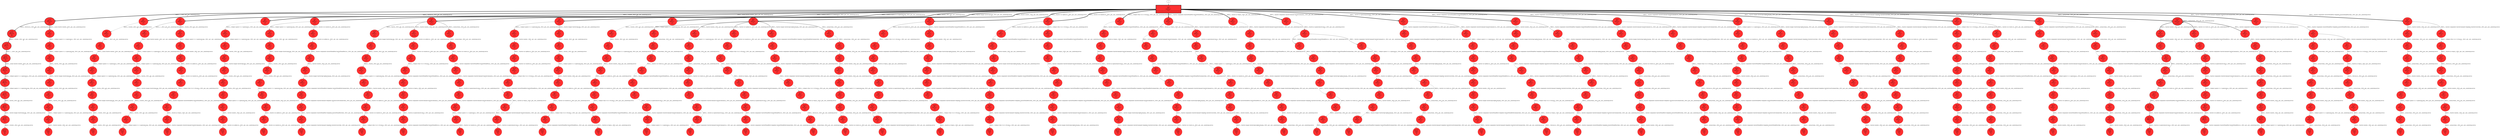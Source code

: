 // produced with flexfringe // 
digraph DFA {
	0 [label="root" shape=box];
		I -> 0;
	0 [ label="0 #63
fin: 
 path: 0:63 , 
63 0
[11,1,2,1,2,3,2,1,5,2,2,1,2,1,2,2,2,2,2,2,2,2,7,2,2,]" , style=filled, fillcolor="firebrick1", width=1.64072, height=1.64072, penwidth=4.15888];
		0 -> 1 [label="8080.0__>__404.0__get__user__monitoring-service
11 " , penwidth=4.15888 ];
		0 -> 2 [label="8080.0__>favicon.ico__200.0__get__user__monitoring-service
1 " , penwidth=4.15888 ];
		0 -> 3 [label="8080.0__>clusters__404.0__get__user__monitoring-service
2 " , penwidth=4.15888 ];
		0 -> 4 [label="8080.0__>proxy>hystrix>monitor__404.0__get__user__monitoring-service
1 " , penwidth=4.15888 ];
		0 -> 5 [label="8080.0__>webjars>jquery>2.1.1>jquery.min.js__200.0__get__user__monitoring-service
2 " , penwidth=4.15888 ];
		0 -> 6 [label="8080.0__>webjars>jquery>2.1.1>jquery.min.map__200.0__get__user__monitoring-service
3 " , penwidth=4.15888 ];
		0 -> 7 [label="8080.0__>hystrix__200.0__get__user__monitoring-service
2 " , penwidth=4.15888 ];
		0 -> 8 [label="8080.0__>hystrix>images>hystrix-logo.png__200.0__get__user__monitoring-service
1 " , penwidth=4.15888 ];
		0 -> 9 [label="8080.0__>hystrix>monitor__200.0__get__user__monitoring-service
5 " , penwidth=4.15888 ];
		0 -> 10 [label="8080.0__>hystrix>css>global.css__200.0__get__user__monitoring-service
2 " , penwidth=4.15888 ];
		0 -> 11 [label="8080.0__>hystrix>css>monitor.css__200.0__get__user__monitoring-service
2 " , penwidth=4.15888 ];
		0 -> 12 [label="8080.0__>webjars>d3js>3.4.11>d3.min.js__200.0__get__user__monitoring-service
1 " , penwidth=4.15888 ];
		0 -> 13 [label="8080.0__>hystrix>components>hystrixThreadPool>hystrixThreadPool.js__200.0__get__user__monitoring-service
2 " , penwidth=4.15888 ];
		0 -> 14 [label="8080.0__>hystrix>js>tmpl.js__200.0__get__user__monitoring-service
1 " , penwidth=4.15888 ];
		0 -> 15 [label="8080.0__>hystrix>components>hystrixCommand>hystrixCommand.js__200.0__get__user__monitoring-service
2 " , penwidth=4.15888 ];
		0 -> 16 [label="8080.0__>hystrix>js>jquery.tinysort.min.js__200.0__get__user__monitoring-service
2 " , penwidth=4.15888 ];
		0 -> 17 [label="8080.0__>hystrix>components>hystrixThreadPool>hystrixThreadPool.css__200.0__get__user__monitoring-service
2 " , penwidth=4.15888 ];
		0 -> 18 [label="8080.0__>hystrix>components>hystrixThreadPool>templates>hystrixThreadPoolContainer.html__200.0__get__user__monitoring-service
2 " , penwidth=4.15888 ];
		0 -> 19 [label="8080.0__>hystrix>components>hystrixCommand>hystrixCommand.css__200.0__get__user__monitoring-service
2 " , penwidth=4.15888 ];
		0 -> 20 [label="8080.0__>hystrix>images>hystrix-logo-tagline-tiny.png__200.0__get__user__monitoring-service
2 " , penwidth=4.15888 ];
		0 -> 21 [label="8080.0__>hystrix>components>hystrixCommand>templates>hystrixCircuit.html__200.0__get__user__monitoring-service
2 " , penwidth=4.15888 ];
		0 -> 22 [label="8080.0__>hystrix>css>resets.css__200.0__get__user__monitoring-service
2 " , penwidth=4.15888 ];
		0 -> 23 [label="8080.0__>proxy.stream__200.0__get__user__monitoring-service
7 " , penwidth=4.15888 ];
		0 -> 24 [label="8080.0__>hystrix>components>hystrixCommand>templates>hystrixCircuitContainer.html__200.0__get__user__monitoring-service
2 " , penwidth=4.15888 ];
		0 -> 25 [label="8080.0__>hystrix>components>hystrixThreadPool>templates>hystrixThreadPool.html__200.0__get__user__monitoring-service
2 " , penwidth=4.15888 ];
	1 [ label="1 #11
fin: 0:1 , 
 path: 0:10 , 
10 1
[9,1,]" , style=filled, fillcolor="firebrick1", width=1.24844, height=1.24844, penwidth=2.48491];
		1 -> 26 [label="8080.0__>favicon.ico__200.0__get__user__monitoring-service
9 " , penwidth=2.48491 ];
		1 -> 27 [label="8080.0__>proxy>hystrix>monitor__404.0__get__user__monitoring-service
1 " , penwidth=2.48491 ];
	2 [ label="2 #1
fin: 
 path: 0:1 , 
1 0
[1,]" , style=filled, fillcolor="firebrick1", width=0.526589, height=0.526589, penwidth=0.693147];
		2 -> 28 [label="8080.0__>clusters__404.0__get__user__monitoring-service
1 " , penwidth=0.693147 ];
	3 [ label="3 #2
fin: 
 path: 0:2 , 
2 0
[1,1,]" , style=filled, fillcolor="firebrick1", width=0.741276, height=0.741276, penwidth=1.09861];
		3 -> 29 [label="8080.0__>__404.0__get__user__monitoring-service
1 " , penwidth=1.09861 ];
		3 -> 30 [label="8080.0__>hystrix__200.0__get__user__monitoring-service
1 " , penwidth=1.09861 ];
	4 [ label="4 #1
fin: 
 path: 0:1 , 
1 0
[1,]" , style=filled, fillcolor="firebrick1", width=0.526589, height=0.526589, penwidth=0.693147];
		4 -> 31 [label="8080.0__>webjars>jquery>2.1.1>jquery.min.js__200.0__get__user__monitoring-service
1 " , penwidth=0.693147 ];
	5 [ label="5 #2
fin: 
 path: 0:2 , 
2 0
[1,1,]" , style=filled, fillcolor="firebrick1", width=0.741276, height=0.741276, penwidth=1.09861];
		5 -> 32 [label="8080.0__>webjars>jquery>2.1.1>jquery.min.map__200.0__get__user__monitoring-service
1 " , penwidth=1.09861 ];
		5 -> 33 [label="8080.0__>hystrix>css>monitor.css__200.0__get__user__monitoring-service
1 " , penwidth=1.09861 ];
	6 [ label="6 #3
fin: 
 path: 0:3 , 
3 0
[1,1,1,]" , style=filled, fillcolor="firebrick1", width=0.869742, height=0.869742, penwidth=1.38629];
		6 -> 34 [label="8080.0__>hystrix__200.0__get__user__monitoring-service
1 " , penwidth=1.38629 ];
		6 -> 35 [label="8080.0__>hystrix>monitor__200.0__get__user__monitoring-service
1 " , penwidth=1.38629 ];
		6 -> 36 [label="8080.0__>proxy.stream__200.0__get__user__monitoring-service
1 " , penwidth=1.38629 ];
	7 [ label="7 #2
fin: 
 path: 0:2 , 
2 0
[1,1,]" , style=filled, fillcolor="firebrick1", width=0.741276, height=0.741276, penwidth=1.09861];
		7 -> 37 [label="8080.0__>webjars>jquery>2.1.1>jquery.min.map__200.0__get__user__monitoring-service
1 " , penwidth=1.09861 ];
		7 -> 38 [label="8080.0__>hystrix>images>hystrix-logo.png__200.0__get__user__monitoring-service
1 " , penwidth=1.09861 ];
	8 [ label="8 #1
fin: 
 path: 0:1 , 
1 0
[1,]" , style=filled, fillcolor="firebrick1", width=0.526589, height=0.526589, penwidth=0.693147];
		8 -> 39 [label="8080.0__>clusters__404.0__get__user__monitoring-service
1 " , penwidth=0.693147 ];
	9 [ label="9 #5
fin: 
 path: 0:5 , 
5 0
[1,1,1,1,1,]" , style=filled, fillcolor="firebrick1", width=1.02667, height=1.02667, penwidth=1.79176];
		9 -> 40 [label="8080.0__>webjars>jquery>2.1.1>jquery.min.map__200.0__get__user__monitoring-service
1 " , penwidth=1.79176 ];
		9 -> 41 [label="8080.0__>hystrix>monitor__200.0__get__user__monitoring-service
1 " , penwidth=1.79176 ];
		9 -> 42 [label="8080.0__>hystrix>css>global.css__200.0__get__user__monitoring-service
1 " , penwidth=1.79176 ];
		9 -> 43 [label="8080.0__>hystrix>images>hystrix-logo-tagline-tiny.png__200.0__get__user__monitoring-service
1 " , penwidth=1.79176 ];
		9 -> 44 [label="8080.0__>proxy.stream__200.0__get__user__monitoring-service
1 " , penwidth=1.79176 ];
	10 [ label="10 #2
fin: 
 path: 0:2 , 
2 0
[1,1,]" , style=filled, fillcolor="firebrick1", width=0.741276, height=0.741276, penwidth=1.09861];
		10 -> 45 [label="8080.0__>hystrix>css>monitor.css__200.0__get__user__monitoring-service
1 " , penwidth=1.09861 ];
		10 -> 46 [label="8080.0__>hystrix>components>hystrixThreadPool>hystrixThreadPool.css__200.0__get__user__monitoring-service
1 " , penwidth=1.09861 ];
	11 [ label="11 #2
fin: 
 path: 0:2 , 
2 0
[1,1,]" , style=filled, fillcolor="firebrick1", width=0.741276, height=0.741276, penwidth=1.09861];
		11 -> 47 [label="8080.0__>hystrix>css>global.css__200.0__get__user__monitoring-service
1 " , penwidth=1.09861 ];
		11 -> 48 [label="8080.0__>webjars>d3js>3.4.11>d3.min.js__200.0__get__user__monitoring-service
1 " , penwidth=1.09861 ];
	12 [ label="12 #1
fin: 
 path: 0:1 , 
1 0
[1,0,]" , style=filled, fillcolor="firebrick1", width=0.526589, height=0.526589, penwidth=0.693147];
		12 -> 49 [label="8080.0__>hystrix>components>hystrixThreadPool>hystrixThreadPool.js__200.0__get__user__monitoring-service
1 " , penwidth=0.693147 ];
	13 [ label="13 #2
fin: 
 path: 0:2 , 
2 0
[1,1,]" , style=filled, fillcolor="firebrick1", width=0.741276, height=0.741276, penwidth=1.09861];
		13 -> 50 [label="8080.0__>hystrix>js>tmpl.js__200.0__get__user__monitoring-service
1 " , penwidth=1.09861 ];
		13 -> 51 [label="8080.0__>hystrix>components>hystrixCommand>hystrixCommand.js__200.0__get__user__monitoring-service
1 " , penwidth=1.09861 ];
	14 [ label="14 #1
fin: 
 path: 0:1 , 
1 0
[0,1,]" , style=filled, fillcolor="firebrick1", width=0.526589, height=0.526589, penwidth=0.693147];
		14 -> 52 [label="8080.0__>hystrix>components>hystrixCommand>hystrixCommand.js__200.0__get__user__monitoring-service
1 " , penwidth=0.693147 ];
	15 [ label="15 #2
fin: 
 path: 0:2 , 
2 0
[2,]" , style=filled, fillcolor="firebrick1", width=0.741276, height=0.741276, penwidth=1.09861];
		15 -> 53 [label="8080.0__>hystrix>js>jquery.tinysort.min.js__200.0__get__user__monitoring-service
2 " , penwidth=1.09861 ];
	16 [ label="16 #2
fin: 
 path: 0:2 , 
2 0
[1,1,]" , style=filled, fillcolor="firebrick1", width=0.741276, height=0.741276, penwidth=1.09861];
		16 -> 54 [label="8080.0__>hystrix>components>hystrixThreadPool>hystrixThreadPool.css__200.0__get__user__monitoring-service
1 " , penwidth=1.09861 ];
		16 -> 55 [label="8080.0__>hystrix>components>hystrixCommand>hystrixCommand.css__200.0__get__user__monitoring-service
1 " , penwidth=1.09861 ];
	17 [ label="17 #2
fin: 
 path: 0:2 , 
2 0
[1,1,]" , style=filled, fillcolor="firebrick1", width=0.741276, height=0.741276, penwidth=1.09861];
		17 -> 56 [label="8080.0__>hystrix>monitor__200.0__get__user__monitoring-service
1 " , penwidth=1.09861 ];
		17 -> 57 [label="8080.0__>hystrix>components>hystrixThreadPool>templates>hystrixThreadPoolContainer.html__200.0__get__user__monitoring-service
1 " , penwidth=1.09861 ];
	18 [ label="18 #2
fin: 
 path: 0:2 , 
2 0
[1,1,]" , style=filled, fillcolor="firebrick1", width=0.741276, height=0.741276, penwidth=1.09861];
		18 -> 58 [label="8080.0__>hystrix>components>hystrixCommand>hystrixCommand.css__200.0__get__user__monitoring-service
1 " , penwidth=1.09861 ];
		18 -> 59 [label="8080.0__>hystrix>components>hystrixCommand>templates>hystrixCircuitContainer.html__200.0__get__user__monitoring-service
1 " , penwidth=1.09861 ];
	19 [ label="19 #2
fin: 
 path: 0:2 , 
2 0
[1,1,]" , style=filled, fillcolor="firebrick1", width=0.741276, height=0.741276, penwidth=1.09861];
		19 -> 60 [label="8080.0__>webjars>jquery>2.1.1>jquery.min.js__200.0__get__user__monitoring-service
1 " , penwidth=1.09861 ];
		19 -> 61 [label="8080.0__>hystrix>images>hystrix-logo-tagline-tiny.png__200.0__get__user__monitoring-service
1 " , penwidth=1.09861 ];
	20 [ label="20 #2
fin: 
 path: 0:2 , 
2 0
[1,1,]" , style=filled, fillcolor="firebrick1", width=0.741276, height=0.741276, penwidth=1.09861];
		20 -> 62 [label="8080.0__>hystrix>components>hystrixThreadPool>templates>hystrixThreadPoolContainer.html__200.0__get__user__monitoring-service
1 " , penwidth=1.09861 ];
		20 -> 63 [label="8080.0__>hystrix>components>hystrixCommand>templates>hystrixCircuit.html__200.0__get__user__monitoring-service
1 " , penwidth=1.09861 ];
	21 [ label="21 #2
fin: 
 path: 0:2 , 
2 0
[1,1,]" , style=filled, fillcolor="firebrick1", width=0.741276, height=0.741276, penwidth=1.09861];
		21 -> 64 [label="8080.0__>webjars>d3js>3.4.11>d3.min.js__200.0__get__user__monitoring-service
1 " , penwidth=1.09861 ];
		21 -> 65 [label="8080.0__>hystrix>css>resets.css__200.0__get__user__monitoring-service
1 " , penwidth=1.09861 ];
	22 [ label="22 #2
fin: 
 path: 0:2 , 
2 0
[1,1,]" , style=filled, fillcolor="firebrick1", width=0.741276, height=0.741276, penwidth=1.09861];
		22 -> 66 [label="8080.0__>hystrix>components>hystrixThreadPool>hystrixThreadPool.js__200.0__get__user__monitoring-service
1 " , penwidth=1.09861 ];
		22 -> 67 [label="8080.0__>proxy.stream__200.0__get__user__monitoring-service
1 " , penwidth=1.09861 ];
	23 [ label="23 #12
fin: 
 path: 0:12 , 
12 0
[3,2,5,2,]" , style=filled, fillcolor="firebrick1", width=1.27115, height=1.27115, penwidth=2.56495];
		23 -> 68 [label="8080.0__>hystrix>monitor__200.0__get__user__monitoring-service
3 " , penwidth=2.56495 ];
		23 -> 69 [label="8080.0__>hystrix>css>resets.css__200.0__get__user__monitoring-service
2 " , penwidth=2.56495 ];
		23 -> 23 [label="8080.0__>proxy.stream__200.0__get__user__monitoring-service
5 " , penwidth=2.56495 ];
		23 -> 70 [label="8080.0__>hystrix>components>hystrixCommand>templates>hystrixCircuitContainer.html__200.0__get__user__monitoring-service
2 " , penwidth=2.56495 ];
	24 [ label="24 #2
fin: 
 path: 0:2 , 
2 0
[2,]" , style=filled, fillcolor="firebrick1", width=0.741276, height=0.741276, penwidth=1.09861];
		24 -> 71 [label="8080.0__>hystrix>components>hystrixThreadPool>templates>hystrixThreadPool.html__200.0__get__user__monitoring-service
2 " , penwidth=1.09861 ];
	25 [ label="25 #2
fin: 
 path: 0:2 , 
2 0
[1,1,]" , style=filled, fillcolor="firebrick1", width=0.741276, height=0.741276, penwidth=1.09861];
		25 -> 72 [label="8080.0__>hystrix>monitor__200.0__get__user__monitoring-service
1 " , penwidth=1.09861 ];
		25 -> 73 [label="8080.0__>hystrix>components>hystrixCommand>templates>hystrixCircuit.html__200.0__get__user__monitoring-service
1 " , penwidth=1.09861 ];
	26 [ label="26 #9
fin: 0:1 , 
 path: 0:8 , 
8 1
[8,]" , style=filled, fillcolor="firebrick1", width=1.19471, height=1.19471, penwidth=2.30259];
		26 -> 74 [label="8080.0__>clusters__404.0__get__user__monitoring-service
8 " , penwidth=2.30259 ];
	27 [ label="27 #1
fin: 
 path: 0:1 , 
1 0
[1,]" , style=filled, fillcolor="firebrick1", width=0.526589, height=0.526589, penwidth=0.693147];
		27 -> 75 [label="8080.0__>webjars>jquery>2.1.1>jquery.min.js__200.0__get__user__monitoring-service
1 " , penwidth=0.693147 ];
	28 [ label="28 #1
fin: 
 path: 0:1 , 
1 0
[1,0,]" , style=filled, fillcolor="firebrick1", width=0.526589, height=0.526589, penwidth=0.693147];
		28 -> 76 [label="8080.0__>__404.0__get__user__monitoring-service
1 " , penwidth=0.693147 ];
	29 [ label="29 #1
fin: 
 path: 0:1 , 
1 0
[1,]" , style=filled, fillcolor="firebrick1", width=0.526589, height=0.526589, penwidth=0.693147];
		29 -> 77 [label="8080.0__>proxy>hystrix>monitor__404.0__get__user__monitoring-service
1 " , penwidth=0.693147 ];
	30 [ label="30 #1
fin: 
 path: 0:1 , 
1 0
[1,0,]" , style=filled, fillcolor="firebrick1", width=0.526589, height=0.526589, penwidth=0.693147];
		30 -> 78 [label="8080.0__>webjars>jquery>2.1.1>jquery.min.map__200.0__get__user__monitoring-service
1 " , penwidth=0.693147 ];
	31 [ label="31 #1
fin: 
 path: 0:1 , 
1 0
[1,0,]" , style=filled, fillcolor="firebrick1", width=0.526589, height=0.526589, penwidth=0.693147];
		31 -> 79 [label="8080.0__>webjars>jquery>2.1.1>jquery.min.map__200.0__get__user__monitoring-service
1 " , penwidth=0.693147 ];
	32 [ label="32 #1
fin: 
 path: 0:1 , 
1 0
[1,0,0,]" , style=filled, fillcolor="firebrick1", width=0.526589, height=0.526589, penwidth=0.693147];
		32 -> 80 [label="8080.0__>hystrix__200.0__get__user__monitoring-service
1 " , penwidth=0.693147 ];
	33 [ label="33 #1
fin: 
 path: 0:1 , 
1 0
[1,0,]" , style=filled, fillcolor="firebrick1", width=0.526589, height=0.526589, penwidth=0.693147];
		33 -> 81 [label="8080.0__>hystrix>css>global.css__200.0__get__user__monitoring-service
1 " , penwidth=0.693147 ];
	34 [ label="34 #1
fin: 
 path: 0:1 , 
1 0
[0,1,]" , style=filled, fillcolor="firebrick1", width=0.526589, height=0.526589, penwidth=0.693147];
		34 -> 82 [label="8080.0__>hystrix>images>hystrix-logo.png__200.0__get__user__monitoring-service
1 " , penwidth=0.693147 ];
	35 [ label="35 #1
fin: 
 path: 0:1 , 
1 0
[0,1,0,0,]" , style=filled, fillcolor="firebrick1", width=0.526589, height=0.526589, penwidth=0.693147];
		35 -> 83 [label="8080.0__>hystrix>css>global.css__200.0__get__user__monitoring-service
1 " , penwidth=0.693147 ];
	36 [ label="36 #1
fin: 
 path: 0:1 , 
1 0
[0,1,0,]" , style=filled, fillcolor="firebrick1", width=0.526589, height=0.526589, penwidth=0.693147];
		36 -> 84 [label="8080.0__>proxy.stream__200.0__get__user__monitoring-service
1 " , penwidth=0.693147 ];
	37 [ label="37 #1
fin: 
 path: 0:1 , 
1 0
[1,0,]" , style=filled, fillcolor="firebrick1", width=0.526589, height=0.526589, penwidth=0.693147];
		37 -> 85 [label="8080.0__>hystrix>monitor__200.0__get__user__monitoring-service
1 " , penwidth=0.693147 ];
	38 [ label="38 #1
fin: 
 path: 0:1 , 
1 0
[1,]" , style=filled, fillcolor="firebrick1", width=0.526589, height=0.526589, penwidth=0.693147];
		38 -> 86 [label="8080.0__>clusters__404.0__get__user__monitoring-service
1 " , penwidth=0.693147 ];
	39 [ label="39 #1
fin: 
 path: 0:1 , 
1 0
[1,]" , style=filled, fillcolor="firebrick1", width=0.526589, height=0.526589, penwidth=0.693147];
		39 -> 87 [label="8080.0__>hystrix__200.0__get__user__monitoring-service
1 " , penwidth=0.693147 ];
	40 [ label="40 #1
fin: 
 path: 0:1 , 
1 0
[1,]" , style=filled, fillcolor="firebrick1", width=0.526589, height=0.526589, penwidth=0.693147];
		40 -> 88 [label="8080.0__>proxy.stream__200.0__get__user__monitoring-service
1 " , penwidth=0.693147 ];
	41 [ label="41 #1
fin: 
 path: 0:1 , 
1 0
[1,0,0,]" , style=filled, fillcolor="firebrick1", width=0.526589, height=0.526589, penwidth=0.693147];
		41 -> 89 [label="8080.0__>webjars>jquery>2.1.1>jquery.min.map__200.0__get__user__monitoring-service
1 " , penwidth=0.693147 ];
	42 [ label="42 #1
fin: 
 path: 0:1 , 
1 0
[1,0,]" , style=filled, fillcolor="firebrick1", width=0.526589, height=0.526589, penwidth=0.693147];
		42 -> 90 [label="8080.0__>hystrix>css>monitor.css__200.0__get__user__monitoring-service
1 " , penwidth=0.693147 ];
	43 [ label="43 #1
fin: 
 path: 0:1 , 
1 0
[1,0,]" , style=filled, fillcolor="firebrick1", width=0.526589, height=0.526589, penwidth=0.693147];
		43 -> 91 [label="8080.0__>hystrix>components>hystrixThreadPool>templates>hystrixThreadPoolContainer.html__200.0__get__user__monitoring-service
1 " , penwidth=0.693147 ];
	44 [ label="44 #1
fin: 
 path: 0:1 , 
1 0
[0,0,1,0,]" , style=filled, fillcolor="firebrick1", width=0.526589, height=0.526589, penwidth=0.693147];
		44 -> 92 [label="8080.0__>proxy.stream__200.0__get__user__monitoring-service
1 " , penwidth=0.693147 ];
	45 [ label="45 #1
fin: 
 path: 0:1 , 
1 0
[1,]" , style=filled, fillcolor="firebrick1", width=0.526589, height=0.526589, penwidth=0.693147];
		45 -> 93 [label="8080.0__>webjars>d3js>3.4.11>d3.min.js__200.0__get__user__monitoring-service
1 " , penwidth=0.693147 ];
	46 [ label="46 #1
fin: 
 path: 0:1 , 
1 0
[1,0,]" , style=filled, fillcolor="firebrick1", width=0.526589, height=0.526589, penwidth=0.693147];
		46 -> 94 [label="8080.0__>hystrix>monitor__200.0__get__user__monitoring-service
1 " , penwidth=0.693147 ];
	47 [ label="47 #1
fin: 
 path: 0:1 , 
1 0
[1,]" , style=filled, fillcolor="firebrick1", width=0.526589, height=0.526589, penwidth=0.693147];
		47 -> 95 [label="8080.0__>hystrix>components>hystrixThreadPool>hystrixThreadPool.css__200.0__get__user__monitoring-service
1 " , penwidth=0.693147 ];
	48 [ label="48 #1
fin: 
 path: 0:1 , 
1 0
[1,0,]" , style=filled, fillcolor="firebrick1", width=0.526589, height=0.526589, penwidth=0.693147];
		48 -> 96 [label="8080.0__>hystrix>components>hystrixThreadPool>hystrixThreadPool.js__200.0__get__user__monitoring-service
1 " , penwidth=0.693147 ];
	49 [ label="49 #1
fin: 
 path: 0:1 , 
1 0
[1,0,]" , style=filled, fillcolor="firebrick1", width=0.526589, height=0.526589, penwidth=0.693147];
		49 -> 97 [label="8080.0__>hystrix>js>tmpl.js__200.0__get__user__monitoring-service
1 " , penwidth=0.693147 ];
	50 [ label="50 #1
fin: 
 path: 0:1 , 
1 0
[1,]" , style=filled, fillcolor="firebrick1", width=0.526589, height=0.526589, penwidth=0.693147];
		50 -> 98 [label="8080.0__>hystrix>components>hystrixCommand>hystrixCommand.js__200.0__get__user__monitoring-service
1 " , penwidth=0.693147 ];
	51 [ label="51 #1
fin: 
 path: 0:1 , 
1 0
[1,]" , style=filled, fillcolor="firebrick1", width=0.526589, height=0.526589, penwidth=0.693147];
		51 -> 99 [label="8080.0__>hystrix>js>jquery.tinysort.min.js__200.0__get__user__monitoring-service
1 " , penwidth=0.693147 ];
	52 [ label="52 #1
fin: 
 path: 0:1 , 
1 0
[1,]" , style=filled, fillcolor="firebrick1", width=0.526589, height=0.526589, penwidth=0.693147];
		52 -> 100 [label="8080.0__>hystrix>js>jquery.tinysort.min.js__200.0__get__user__monitoring-service
1 " , penwidth=0.693147 ];
	53 [ label="53 #2
fin: 
 path: 0:2 , 
2 0
[1,1,]" , style=filled, fillcolor="firebrick1", width=0.741276, height=0.741276, penwidth=1.09861];
		53 -> 101 [label="8080.0__>hystrix>components>hystrixThreadPool>hystrixThreadPool.css__200.0__get__user__monitoring-service
1 " , penwidth=1.09861 ];
		53 -> 102 [label="8080.0__>hystrix>components>hystrixCommand>hystrixCommand.css__200.0__get__user__monitoring-service
1 " , penwidth=1.09861 ];
	54 [ label="54 #1
fin: 
 path: 0:1 , 
1 0
[1,]" , style=filled, fillcolor="firebrick1", width=0.526589, height=0.526589, penwidth=0.693147];
		54 -> 103 [label="8080.0__>hystrix>components>hystrixThreadPool>templates>hystrixThreadPoolContainer.html__200.0__get__user__monitoring-service
1 " , penwidth=0.693147 ];
	55 [ label="55 #1
fin: 
 path: 0:1 , 
1 0
[1,0,]" , style=filled, fillcolor="firebrick1", width=0.526589, height=0.526589, penwidth=0.693147];
		55 -> 104 [label="8080.0__>webjars>jquery>2.1.1>jquery.min.js__200.0__get__user__monitoring-service
1 " , penwidth=0.693147 ];
	56 [ label="56 #1
fin: 
 path: 0:1 , 
1 0
[1,0,]" , style=filled, fillcolor="firebrick1", width=0.526589, height=0.526589, penwidth=0.693147];
		56 -> 105 [label="8080.0__>hystrix>images>hystrix-logo-tagline-tiny.png__200.0__get__user__monitoring-service
1 " , penwidth=0.693147 ];
	57 [ label="57 #1
fin: 
 path: 0:1 , 
1 0
[1,0,]" , style=filled, fillcolor="firebrick1", width=0.526589, height=0.526589, penwidth=0.693147];
		57 -> 106 [label="8080.0__>hystrix>components>hystrixCommand>hystrixCommand.css__200.0__get__user__monitoring-service
1 " , penwidth=0.693147 ];
	58 [ label="58 #1
fin: 
 path: 0:1 , 
1 0
[1,]" , style=filled, fillcolor="firebrick1", width=0.526589, height=0.526589, penwidth=0.693147];
		58 -> 107 [label="8080.0__>hystrix>images>hystrix-logo-tagline-tiny.png__200.0__get__user__monitoring-service
1 " , penwidth=0.693147 ];
	59 [ label="59 #1
fin: 
 path: 0:1 , 
1 0
[1,]" , style=filled, fillcolor="firebrick1", width=0.526589, height=0.526589, penwidth=0.693147];
		59 -> 108 [label="8080.0__>hystrix>components>hystrixThreadPool>templates>hystrixThreadPool.html__200.0__get__user__monitoring-service
1 " , penwidth=0.693147 ];
	60 [ label="60 #1
fin: 
 path: 0:1 , 
1 0
[1,]" , style=filled, fillcolor="firebrick1", width=0.526589, height=0.526589, penwidth=0.693147];
		60 -> 109 [label="8080.0__>hystrix>css>monitor.css__200.0__get__user__monitoring-service
1 " , penwidth=0.693147 ];
	61 [ label="61 #1
fin: 
 path: 0:1 , 
1 0
[1,]" , style=filled, fillcolor="firebrick1", width=0.526589, height=0.526589, penwidth=0.693147];
		61 -> 110 [label="8080.0__>hystrix>components>hystrixCommand>templates>hystrixCircuit.html__200.0__get__user__monitoring-service
1 " , penwidth=0.693147 ];
	62 [ label="62 #1
fin: 
 path: 0:1 , 
1 0
[1,]" , style=filled, fillcolor="firebrick1", width=0.526589, height=0.526589, penwidth=0.693147];
		62 -> 111 [label="8080.0__>hystrix>components>hystrixCommand>templates>hystrixCircuitContainer.html__200.0__get__user__monitoring-service
1 " , penwidth=0.693147 ];
	63 [ label="63 #1
fin: 
 path: 0:1 , 
1 0
[0,1,]" , style=filled, fillcolor="firebrick1", width=0.526589, height=0.526589, penwidth=0.693147];
		63 -> 112 [label="8080.0__>hystrix>css>resets.css__200.0__get__user__monitoring-service
1 " , penwidth=0.693147 ];
	64 [ label="64 #1
fin: 
 path: 0:1 , 
1 0
[1,]" , style=filled, fillcolor="firebrick1", width=0.526589, height=0.526589, penwidth=0.693147];
		64 -> 113 [label="8080.0__>hystrix>js>tmpl.js__200.0__get__user__monitoring-service
1 " , penwidth=0.693147 ];
	65 [ label="65 #1
fin: 
 path: 0:1 , 
1 0
[1,]" , style=filled, fillcolor="firebrick1", width=0.526589, height=0.526589, penwidth=0.693147];
		65 -> 114 [label="8080.0__>proxy.stream__200.0__get__user__monitoring-service
1 " , penwidth=0.693147 ];
	66 [ label="66 #1
fin: 
 path: 0:1 , 
1 0
[1,]" , style=filled, fillcolor="firebrick1", width=0.526589, height=0.526589, penwidth=0.693147];
		66 -> 115 [label="8080.0__>hystrix>components>hystrixCommand>hystrixCommand.js__200.0__get__user__monitoring-service
1 " , penwidth=0.693147 ];
	67 [ label="67 #1
fin: 
 path: 0:1 , 
1 0
[1,0,]" , style=filled, fillcolor="firebrick1", width=0.526589, height=0.526589, penwidth=0.693147];
		67 -> 116 [label="8080.0__>proxy.stream__200.0__get__user__monitoring-service
1 " , penwidth=0.693147 ];
	68 [ label="68 #3
fin: 
 path: 0:3 , 
3 0
[0,3,0,0,0,]" , style=filled, fillcolor="firebrick1", width=0.869742, height=0.869742, penwidth=1.38629];
		68 -> 117 [label="8080.0__>hystrix>monitor__200.0__get__user__monitoring-service
3 " , penwidth=1.38629 ];
	69 [ label="69 #2
fin: 
 path: 0:2 , 
2 0
[2,0,]" , style=filled, fillcolor="firebrick1", width=0.741276, height=0.741276, penwidth=1.09861];
		69 -> 118 [label="8080.0__>hystrix>components>hystrixThreadPool>hystrixThreadPool.js__200.0__get__user__monitoring-service
2 " , penwidth=1.09861 ];
	70 [ label="70 #2
fin: 
 path: 0:2 , 
2 0
[2,]" , style=filled, fillcolor="firebrick1", width=0.741276, height=0.741276, penwidth=1.09861];
		70 -> 119 [label="8080.0__>hystrix>components>hystrixThreadPool>templates>hystrixThreadPool.html__200.0__get__user__monitoring-service
2 " , penwidth=1.09861 ];
	71 [ label="71 #2
fin: 
 path: 0:2 , 
2 0
[1,1,]" , style=filled, fillcolor="firebrick1", width=0.741276, height=0.741276, penwidth=1.09861];
		71 -> 120 [label="8080.0__>hystrix>monitor__200.0__get__user__monitoring-service
1 " , penwidth=1.09861 ];
		71 -> 121 [label="8080.0__>hystrix>components>hystrixCommand>templates>hystrixCircuit.html__200.0__get__user__monitoring-service
1 " , penwidth=1.09861 ];
	72 [ label="72 #1
fin: 
 path: 0:1 , 
1 0
[0,1,]" , style=filled, fillcolor="firebrick1", width=0.526589, height=0.526589, penwidth=0.693147];
		72 -> 122 [label="8080.0__>proxy.stream__200.0__get__user__monitoring-service
1 " , penwidth=0.693147 ];
	73 [ label="73 #1
fin: 
 path: 0:1 , 
1 0
[1,]" , style=filled, fillcolor="firebrick1", width=0.526589, height=0.526589, penwidth=0.693147];
		73 -> 123 [label="8080.0__>webjars>d3js>3.4.11>d3.min.js__200.0__get__user__monitoring-service
1 " , penwidth=0.693147 ];
	74 [ label="74 #8
fin: 0:1 , 
 path: 0:7 , 
7 1
[7,0,]" , style=filled, fillcolor="firebrick1", width=1.16228, height=1.16228, penwidth=2.19722];
		74 -> 124 [label="8080.0__>__404.0__get__user__monitoring-service
7 " , penwidth=2.19722 ];
	75 [ label="75 #1
fin: 
 path: 0:1 , 
1 0
[1,]" , style=filled, fillcolor="firebrick1", width=0.526589, height=0.526589, penwidth=0.693147];
		75 -> 125 [label="8080.0__>webjars>jquery>2.1.1>jquery.min.map__200.0__get__user__monitoring-service
1 " , penwidth=0.693147 ];
	76 [ label="76 #1
fin: 
 path: 0:1 , 
1 0
[1,]" , style=filled, fillcolor="firebrick1", width=0.526589, height=0.526589, penwidth=0.693147];
		76 -> 126 [label="8080.0__>proxy>hystrix>monitor__404.0__get__user__monitoring-service
1 " , penwidth=0.693147 ];
	77 [ label="77 #1
fin: 
 path: 0:1 , 
1 0
[1,]" , style=filled, fillcolor="firebrick1", width=0.526589, height=0.526589, penwidth=0.693147];
		77 -> 127 [label="8080.0__>webjars>jquery>2.1.1>jquery.min.js__200.0__get__user__monitoring-service
1 " , penwidth=0.693147 ];
	78 [ label="78 #1
fin: 
 path: 0:1 , 
1 0
[1,]" , style=filled, fillcolor="firebrick1", width=0.526589, height=0.526589, penwidth=0.693147];
		78 -> 128 [label="8080.0__>hystrix>monitor__200.0__get__user__monitoring-service
1 " , penwidth=0.693147 ];
	79 [ label="79 #1
fin: 
 path: 0:1 , 
1 0
[1,]" , style=filled, fillcolor="firebrick1", width=0.526589, height=0.526589, penwidth=0.693147];
		79 -> 129 [label="8080.0__>hystrix__200.0__get__user__monitoring-service
1 " , penwidth=0.693147 ];
	80 [ label="80 #1
fin: 
 path: 0:1 , 
1 0
[0,1,]" , style=filled, fillcolor="firebrick1", width=0.526589, height=0.526589, penwidth=0.693147];
		80 -> 130 [label="8080.0__>hystrix>images>hystrix-logo.png__200.0__get__user__monitoring-service
1 " , penwidth=0.693147 ];
	81 [ label="81 #1
fin: 
 path: 0:1 , 
1 0
[1,]" , style=filled, fillcolor="firebrick1", width=0.526589, height=0.526589, penwidth=0.693147];
		81 -> 131 [label="8080.0__>hystrix>components>hystrixThreadPool>hystrixThreadPool.css__200.0__get__user__monitoring-service
1 " , penwidth=0.693147 ];
	82 [ label="82 #1
fin: 
 path: 0:1 , 
1 0
[1,]" , style=filled, fillcolor="firebrick1", width=0.526589, height=0.526589, penwidth=0.693147];
		82 -> 132 [label="8080.0__>clusters__404.0__get__user__monitoring-service
1 " , penwidth=0.693147 ];
	83 [ label="83 #1
fin: 
 path: 0:1 , 
1 0
[1,]" , style=filled, fillcolor="firebrick1", width=0.526589, height=0.526589, penwidth=0.693147];
		83 -> 133 [label="8080.0__>hystrix>css>monitor.css__200.0__get__user__monitoring-service
1 " , penwidth=0.693147 ];
	84 [ label="84 #1
fin: 
 path: 0:1 , 
1 0
[1,0,0,]" , style=filled, fillcolor="firebrick1", width=0.526589, height=0.526589, penwidth=0.693147];
		84 -> 134 [label="8080.0__>hystrix>css>resets.css__200.0__get__user__monitoring-service
1 " , penwidth=0.693147 ];
	85 [ label="85 #1
fin: 
 path: 0:1 , 
1 0
[1,]" , style=filled, fillcolor="firebrick1", width=0.526589, height=0.526589, penwidth=0.693147];
		85 -> 135 [label="8080.0__>hystrix>css>global.css__200.0__get__user__monitoring-service
1 " , penwidth=0.693147 ];
	86 [ label="86 #1
fin: 
 path: 0:1 , 
1 0
[1,]" , style=filled, fillcolor="firebrick1", width=0.526589, height=0.526589, penwidth=0.693147];
		86 -> 136 [label="8080.0__>hystrix__200.0__get__user__monitoring-service
1 " , penwidth=0.693147 ];
	87 [ label="87 #1
fin: 
 path: 0:1 , 
1 0
[1,]" , style=filled, fillcolor="firebrick1", width=0.526589, height=0.526589, penwidth=0.693147];
		87 -> 137 [label="8080.0__>webjars>jquery>2.1.1>jquery.min.map__200.0__get__user__monitoring-service
1 " , penwidth=0.693147 ];
	88 [ label="88 #1
fin: 
 path: 0:1 , 
1 0
[0,0,1,0,]" , style=filled, fillcolor="firebrick1", width=0.526589, height=0.526589, penwidth=0.693147];
		88 -> 138 [label="8080.0__>proxy.stream__200.0__get__user__monitoring-service
1 " , penwidth=0.693147 ];
	89 [ label="89 #1
fin: 
 path: 0:1 , 
1 0
[1,]" , style=filled, fillcolor="firebrick1", width=0.526589, height=0.526589, penwidth=0.693147];
		89 -> 139 [label="8080.0__>proxy.stream__200.0__get__user__monitoring-service
1 " , penwidth=0.693147 ];
	90 [ label="90 #1
fin: 
 path: 0:1 , 
1 0
[1,]" , style=filled, fillcolor="firebrick1", width=0.526589, height=0.526589, penwidth=0.693147];
		90 -> 140 [label="8080.0__>webjars>d3js>3.4.11>d3.min.js__200.0__get__user__monitoring-service
1 " , penwidth=0.693147 ];
	91 [ label="91 #1
fin: 
 path: 0:1 , 
1 0
[1,]" , style=filled, fillcolor="firebrick1", width=0.526589, height=0.526589, penwidth=0.693147];
		91 -> 141 [label="8080.0__>hystrix>components>hystrixCommand>templates>hystrixCircuitContainer.html__200.0__get__user__monitoring-service
1 " , penwidth=0.693147 ];
	92 [ label="92 #1
fin: 
 path: 0:1 , 
1 0
[0,0,1,0,]" , style=filled, fillcolor="firebrick1", width=0.526589, height=0.526589, penwidth=0.693147];
		92 -> 142 [label="8080.0__>proxy.stream__200.0__get__user__monitoring-service
1 " , penwidth=0.693147 ];
	93 [ label="93 #1
fin: 
 path: 0:1 , 
1 0
[1,]" , style=filled, fillcolor="firebrick1", width=0.526589, height=0.526589, penwidth=0.693147];
		93 -> 143 [label="8080.0__>hystrix>components>hystrixThreadPool>hystrixThreadPool.js__200.0__get__user__monitoring-service
1 " , penwidth=0.693147 ];
	94 [ label="94 #1
fin: 
 path: 0:1 , 
1 0
[1,]" , style=filled, fillcolor="firebrick1", width=0.526589, height=0.526589, penwidth=0.693147];
		94 -> 144 [label="8080.0__>hystrix>images>hystrix-logo-tagline-tiny.png__200.0__get__user__monitoring-service
1 " , penwidth=0.693147 ];
	95 [ label="95 #1
fin: 
 path: 0:1 , 
1 0
[1,]" , style=filled, fillcolor="firebrick1", width=0.526589, height=0.526589, penwidth=0.693147];
		95 -> 145 [label="8080.0__>hystrix>monitor__200.0__get__user__monitoring-service
1 " , penwidth=0.693147 ];
	96 [ label="96 #1
fin: 
 path: 0:1 , 
1 0
[1,]" , style=filled, fillcolor="firebrick1", width=0.526589, height=0.526589, penwidth=0.693147];
		96 -> 146 [label="8080.0__>hystrix>js>tmpl.js__200.0__get__user__monitoring-service
1 " , penwidth=0.693147 ];
	97 [ label="97 #1
fin: 
 path: 0:1 , 
1 0
[1,]" , style=filled, fillcolor="firebrick1", width=0.526589, height=0.526589, penwidth=0.693147];
		97 -> 147 [label="8080.0__>hystrix>components>hystrixCommand>hystrixCommand.js__200.0__get__user__monitoring-service
1 " , penwidth=0.693147 ];
	98 [ label="98 #1
fin: 
 path: 0:1 , 
1 0
[1,]" , style=filled, fillcolor="firebrick1", width=0.526589, height=0.526589, penwidth=0.693147];
		98 -> 148 [label="8080.0__>hystrix>js>jquery.tinysort.min.js__200.0__get__user__monitoring-service
1 " , penwidth=0.693147 ];
	99 [ label="99 #1
fin: 
 path: 0:1 , 
1 0
[0,1,]" , style=filled, fillcolor="firebrick1", width=0.526589, height=0.526589, penwidth=0.693147];
		99 -> 149 [label="8080.0__>hystrix>components>hystrixCommand>hystrixCommand.css__200.0__get__user__monitoring-service
1 " , penwidth=0.693147 ];
	100 [ label="100 #1
fin: 
 path: 0:1 , 
1 0
[1,]" , style=filled, fillcolor="firebrick1", width=0.526589, height=0.526589, penwidth=0.693147];
		100 -> 150 [label="8080.0__>hystrix>components>hystrixThreadPool>hystrixThreadPool.css__200.0__get__user__monitoring-service
1 " , penwidth=0.693147 ];
	101 [ label="101 #1
fin: 
 path: 0:1 , 
1 0
[1,]" , style=filled, fillcolor="firebrick1", width=0.526589, height=0.526589, penwidth=0.693147];
		101 -> 151 [label="8080.0__>hystrix>components>hystrixThreadPool>templates>hystrixThreadPoolContainer.html__200.0__get__user__monitoring-service
1 " , penwidth=0.693147 ];
	102 [ label="102 #1
fin: 
 path: 0:1 , 
1 0
[1,0,]" , style=filled, fillcolor="firebrick1", width=0.526589, height=0.526589, penwidth=0.693147];
		102 -> 152 [label="8080.0__>webjars>jquery>2.1.1>jquery.min.js__200.0__get__user__monitoring-service
1 " , penwidth=0.693147 ];
	103 [ label="103 #1
fin: 
 path: 0:1 , 
1 0
[1,]" , style=filled, fillcolor="firebrick1", width=0.526589, height=0.526589, penwidth=0.693147];
		103 -> 153 [label="8080.0__>hystrix>components>hystrixCommand>hystrixCommand.css__200.0__get__user__monitoring-service
1 " , penwidth=0.693147 ];
	104 [ label="104 #1
fin: 
 path: 0:1 , 
1 0
[1,]" , style=filled, fillcolor="firebrick1", width=0.526589, height=0.526589, penwidth=0.693147];
		104 -> 154 [label="8080.0__>hystrix>css>monitor.css__200.0__get__user__monitoring-service
1 " , penwidth=0.693147 ];
	105 [ label="105 #1
fin: 
 path: 0:1 , 
1 0
[1,]" , style=filled, fillcolor="firebrick1", width=0.526589, height=0.526589, penwidth=0.693147];
		105 -> 155 [label="8080.0__>hystrix>components>hystrixThreadPool>templates>hystrixThreadPoolContainer.html__200.0__get__user__monitoring-service
1 " , penwidth=0.693147 ];
	106 [ label="106 #1
fin: 
 path: 0:1 , 
1 0
[1,]" , style=filled, fillcolor="firebrick1", width=0.526589, height=0.526589, penwidth=0.693147];
		106 -> 156 [label="8080.0__>hystrix>images>hystrix-logo-tagline-tiny.png__200.0__get__user__monitoring-service
1 " , penwidth=0.693147 ];
	107 [ label="107 #1
fin: 
 path: 0:1 , 
1 0
[1,]" , style=filled, fillcolor="firebrick1", width=0.526589, height=0.526589, penwidth=0.693147];
		107 -> 157 [label="8080.0__>hystrix>components>hystrixCommand>templates>hystrixCircuit.html__200.0__get__user__monitoring-service
1 " , penwidth=0.693147 ];
	108 [ label="108 #1
fin: 
 path: 0:1 , 
1 0
[1,]" , style=filled, fillcolor="firebrick1", width=0.526589, height=0.526589, penwidth=0.693147];
		108 -> 158 [label="8080.0__>hystrix>components>hystrixCommand>templates>hystrixCircuit.html__200.0__get__user__monitoring-service
1 " , penwidth=0.693147 ];
	109 [ label="109 #1
fin: 
 path: 0:1 , 
1 0
[1,]" , style=filled, fillcolor="firebrick1", width=0.526589, height=0.526589, penwidth=0.693147];
		109 -> 159 [label="8080.0__>hystrix>css>global.css__200.0__get__user__monitoring-service
1 " , penwidth=0.693147 ];
	110 [ label="110 #1
fin: 
 path: 0:1 , 
1 0
[1,]" , style=filled, fillcolor="firebrick1", width=0.526589, height=0.526589, penwidth=0.693147];
		110 -> 160 [label="8080.0__>hystrix>css>resets.css__200.0__get__user__monitoring-service
1 " , penwidth=0.693147 ];
	111 [ label="111 #1
fin: 
 path: 0:1 , 
1 0
[1,]" , style=filled, fillcolor="firebrick1", width=0.526589, height=0.526589, penwidth=0.693147];
		111 -> 161 [label="8080.0__>hystrix>components>hystrixThreadPool>templates>hystrixThreadPool.html__200.0__get__user__monitoring-service
1 " , penwidth=0.693147 ];
	112 [ label="112 #1
fin: 
 path: 0:1 , 
1 0
[1,]" , style=filled, fillcolor="firebrick1", width=0.526589, height=0.526589, penwidth=0.693147];
		112 -> 162 [label="8080.0__>proxy.stream__200.0__get__user__monitoring-service
1 " , penwidth=0.693147 ];
	113 [ label="113 #1
fin: 
 path: 0:1 , 
1 0
[1,]" , style=filled, fillcolor="firebrick1", width=0.526589, height=0.526589, penwidth=0.693147];
		113 -> 163 [label="8080.0__>favicon.ico__200.0__get__user__monitoring-service
1 " , penwidth=0.693147 ];
	114 [ label="114 #1
fin: 
 path: 0:1 , 
1 0
[1,0,]" , style=filled, fillcolor="firebrick1", width=0.526589, height=0.526589, penwidth=0.693147];
		114 -> 164 [label="8080.0__>proxy.stream__200.0__get__user__monitoring-service
1 " , penwidth=0.693147 ];
	115 [ label="115 #1
fin: 
 path: 0:1 , 
1 0
[1,]" , style=filled, fillcolor="firebrick1", width=0.526589, height=0.526589, penwidth=0.693147];
		115 -> 165 [label="8080.0__>hystrix>js>jquery.tinysort.min.js__200.0__get__user__monitoring-service
1 " , penwidth=0.693147 ];
	116 [ label="116 #1
fin: 
 path: 0:1 , 
1 0
[0,1,]" , style=filled, fillcolor="firebrick1", width=0.526589, height=0.526589, penwidth=0.693147];
		116 -> 166 [label="8080.0__>hystrix>components>hystrixCommand>templates>hystrixCircuitContainer.html__200.0__get__user__monitoring-service
1 " , penwidth=0.693147 ];
	117 [ label="117 #3
fin: 
 path: 0:3 , 
3 0
[3,]" , style=filled, fillcolor="firebrick1", width=0.869742, height=0.869742, penwidth=1.38629];
		117 -> 167 [label="8080.0__>webjars>jquery>2.1.1>jquery.min.map__200.0__get__user__monitoring-service
3 " , penwidth=1.38629 ];
	118 [ label="118 #2
fin: 
 path: 0:2 , 
2 0
[2,]" , style=filled, fillcolor="firebrick1", width=0.741276, height=0.741276, penwidth=1.09861];
		118 -> 168 [label="8080.0__>hystrix>components>hystrixCommand>hystrixCommand.js__200.0__get__user__monitoring-service
2 " , penwidth=1.09861 ];
	119 [ label="119 #2
fin: 
 path: 0:2 , 
2 0
[2,0,]" , style=filled, fillcolor="firebrick1", width=0.741276, height=0.741276, penwidth=1.09861];
		119 -> 169 [label="8080.0__>hystrix>monitor__200.0__get__user__monitoring-service
2 " , penwidth=1.09861 ];
	120 [ label="120 #1
fin: 
 path: 0:1 , 
1 0
[0,1,]" , style=filled, fillcolor="firebrick1", width=0.526589, height=0.526589, penwidth=0.693147];
		120 -> 170 [label="8080.0__>proxy.stream__200.0__get__user__monitoring-service
1 " , penwidth=0.693147 ];
	121 [ label="121 #1
fin: 
 path: 0:1 , 
1 0
[1,]" , style=filled, fillcolor="firebrick1", width=0.526589, height=0.526589, penwidth=0.693147];
		121 -> 171 [label="8080.0__>webjars>d3js>3.4.11>d3.min.js__200.0__get__user__monitoring-service
1 " , penwidth=0.693147 ];
	122 [ label="122 #1
fin: 
 path: 0:1 , 
1 0
[0,1,]" , style=filled, fillcolor="firebrick1", width=0.526589, height=0.526589, penwidth=0.693147];
		122 -> 172 [label="8080.0__>proxy.stream__200.0__get__user__monitoring-service
1 " , penwidth=0.693147 ];
	123 [ label="123 #1
fin: 
 path: 0:1 , 
1 0
[1,]" , style=filled, fillcolor="firebrick1", width=0.526589, height=0.526589, penwidth=0.693147];
		123 -> 173 [label="8080.0__>hystrix>js>tmpl.js__200.0__get__user__monitoring-service
1 " , penwidth=0.693147 ];
	124 [ label="124 #7
fin: 0:1 , 
 path: 0:6 , 
6 1
[6,]" , style=filled, fillcolor="firebrick1", width=1.12475, height=1.12475, penwidth=2.07944];
		124 -> 174 [label="8080.0__>proxy>hystrix>monitor__404.0__get__user__monitoring-service
6 " , penwidth=2.07944 ];
	125 [ label="125 #1
fin: 
 path: 0:1 , 
1 0
[1,]" , style=filled, fillcolor="firebrick1", width=0.526589, height=0.526589, penwidth=0.693147];
		125 -> 175 [label="8080.0__>hystrix__200.0__get__user__monitoring-service
1 " , penwidth=0.693147 ];
	126 [ label="126 #1
fin: 
 path: 0:1 , 
1 0
[1,]" , style=filled, fillcolor="firebrick1", width=0.526589, height=0.526589, penwidth=0.693147];
		126 -> 176 [label="8080.0__>webjars>jquery>2.1.1>jquery.min.js__200.0__get__user__monitoring-service
1 " , penwidth=0.693147 ];
	127 [ label="127 #1
fin: 
 path: 0:1 , 
1 0
[1,]" , style=filled, fillcolor="firebrick1", width=0.526589, height=0.526589, penwidth=0.693147];
		127 -> 177 [label="8080.0__>webjars>jquery>2.1.1>jquery.min.map__200.0__get__user__monitoring-service
1 " , penwidth=0.693147 ];
	128 [ label="128 #1
fin: 
 path: 0:1 , 
1 0
[1,]" , style=filled, fillcolor="firebrick1", width=0.526589, height=0.526589, penwidth=0.693147];
		128 -> 178 [label="8080.0__>hystrix>css>global.css__200.0__get__user__monitoring-service
1 " , penwidth=0.693147 ];
	129 [ label="129 #1
fin: 
 path: 0:1 , 
1 0
[0,1,]" , style=filled, fillcolor="firebrick1", width=0.526589, height=0.526589, penwidth=0.693147];
		129 -> 179 [label="8080.0__>hystrix>images>hystrix-logo.png__200.0__get__user__monitoring-service
1 " , penwidth=0.693147 ];
	130 [ label="130 #1
fin: 
 path: 0:1 , 
1 0
[1,]" , style=filled, fillcolor="firebrick1", width=0.526589, height=0.526589, penwidth=0.693147];
		130 -> 180 [label="8080.0__>clusters__404.0__get__user__monitoring-service
1 " , penwidth=0.693147 ];
	131 [ label="131 #1
fin: 
 path: 0:1 , 
1 0
[1,]" , style=filled, fillcolor="firebrick1", width=0.526589, height=0.526589, penwidth=0.693147];
		131 -> 181 [label="8080.0__>hystrix>monitor__200.0__get__user__monitoring-service
1 " , penwidth=0.693147 ];
	132 [ label="132 #1
fin: 
 path: 0:1 , 
1 0
[1,]" , style=filled, fillcolor="firebrick1", width=0.526589, height=0.526589, penwidth=0.693147];
		132 -> 182 [label="8080.0__>hystrix__200.0__get__user__monitoring-service
1 " , penwidth=0.693147 ];
	133 [ label="133 #1
fin: 
 path: 0:1 , 
1 0
[1,]" , style=filled, fillcolor="firebrick1", width=0.526589, height=0.526589, penwidth=0.693147];
		133 -> 183 [label="8080.0__>webjars>d3js>3.4.11>d3.min.js__200.0__get__user__monitoring-service
1 " , penwidth=0.693147 ];
	134 [ label="134 #1
fin: 
 path: 0:1 , 
1 0
[1,]" , style=filled, fillcolor="firebrick1", width=0.526589, height=0.526589, penwidth=0.693147];
		134 -> 184 [label="8080.0__>hystrix>components>hystrixThreadPool>hystrixThreadPool.js__200.0__get__user__monitoring-service
1 " , penwidth=0.693147 ];
	135 [ label="135 #1
fin: 
 path: 0:1 , 
1 0
[1,]" , style=filled, fillcolor="firebrick1", width=0.526589, height=0.526589, penwidth=0.693147];
		135 -> 185 [label="8080.0__>hystrix>css>monitor.css__200.0__get__user__monitoring-service
1 " , penwidth=0.693147 ];
	136 [ label="136 #1
fin: 
 path: 0:1 , 
1 0
[1,]" , style=filled, fillcolor="firebrick1", width=0.526589, height=0.526589, penwidth=0.693147];
		136 -> 186 [label="8080.0__>webjars>jquery>2.1.1>jquery.min.map__200.0__get__user__monitoring-service
1 " , penwidth=0.693147 ];
	137 [ label="137 #1
fin: 
 path: 0:1 , 
1 0
[1,]" , style=filled, fillcolor="firebrick1", width=0.526589, height=0.526589, penwidth=0.693147];
		137 -> 187 [label="8080.0__>hystrix>monitor__200.0__get__user__monitoring-service
1 " , penwidth=0.693147 ];
	138 [ label="138 #1
fin: 
 path: 0:1 , 
1 0
[0,1,]" , style=filled, fillcolor="firebrick1", width=0.526589, height=0.526589, penwidth=0.693147];
		138 -> 188 [label="8080.0__>hystrix>css>resets.css__200.0__get__user__monitoring-service
1 " , penwidth=0.693147 ];
	139 [ label="139 #1
fin: 
 path: 0:1 , 
1 0
[0,1,]" , style=filled, fillcolor="firebrick1", width=0.526589, height=0.526589, penwidth=0.693147];
		139 -> 189 [label="8080.0__>proxy.stream__200.0__get__user__monitoring-service
1 " , penwidth=0.693147 ];
	140 [ label="140 #1
fin: 
 path: 0:1 , 
1 0
[1,]" , style=filled, fillcolor="firebrick1", width=0.526589, height=0.526589, penwidth=0.693147];
		140 -> 190 [label="8080.0__>hystrix>components>hystrixThreadPool>hystrixThreadPool.js__200.0__get__user__monitoring-service
1 " , penwidth=0.693147 ];
	141 [ label="141 #1
fin: 
 path: 0:1 , 
1 0
[1,]" , style=filled, fillcolor="firebrick1", width=0.526589, height=0.526589, penwidth=0.693147];
		141 -> 191 [label="8080.0__>hystrix>components>hystrixThreadPool>templates>hystrixThreadPool.html__200.0__get__user__monitoring-service
1 " , penwidth=0.693147 ];
	142 [ label="142 #1
fin: 
 path: 0:1 , 
1 0
[1,0,]" , style=filled, fillcolor="firebrick1", width=0.526589, height=0.526589, penwidth=0.693147];
		142 -> 192 [label="8080.0__>hystrix>monitor__200.0__get__user__monitoring-service
1 " , penwidth=0.693147 ];
	143 [ label="143 #1
fin: 
 path: 0:1 , 
1 0
[1,]" , style=filled, fillcolor="firebrick1", width=0.526589, height=0.526589, penwidth=0.693147];
		143 -> 193 [label="8080.0__>hystrix>js>tmpl.js__200.0__get__user__monitoring-service
1 " , penwidth=0.693147 ];
	144 [ label="144 #1
fin: 
 path: 0:1 , 
1 0
[1,]" , style=filled, fillcolor="firebrick1", width=0.526589, height=0.526589, penwidth=0.693147];
		144 -> 194 [label="8080.0__>hystrix>components>hystrixThreadPool>templates>hystrixThreadPoolContainer.html__200.0__get__user__monitoring-service
1 " , penwidth=0.693147 ];
	145 [ label="145 #1
fin: 
 path: 0:1 , 
1 0
[1,]" , style=filled, fillcolor="firebrick1", width=0.526589, height=0.526589, penwidth=0.693147];
		145 -> 195 [label="8080.0__>hystrix>images>hystrix-logo-tagline-tiny.png__200.0__get__user__monitoring-service
1 " , penwidth=0.693147 ];
	146 [ label="146 #1
fin: 
 path: 0:1 , 
1 0
[1,]" , style=filled, fillcolor="firebrick1", width=0.526589, height=0.526589, penwidth=0.693147];
		146 -> 196 [label="8080.0__>hystrix>components>hystrixCommand>hystrixCommand.js__200.0__get__user__monitoring-service
1 " , penwidth=0.693147 ];
	147 [ label="147 #1
fin: 
 path: 0:1 , 
1 0
[1,]" , style=filled, fillcolor="firebrick1", width=0.526589, height=0.526589, penwidth=0.693147];
		147 -> 197 [label="8080.0__>hystrix>js>jquery.tinysort.min.js__200.0__get__user__monitoring-service
1 " , penwidth=0.693147 ];
	148 [ label="148 #1
fin: 
 path: 0:1 , 
1 0
[1,]" , style=filled, fillcolor="firebrick1", width=0.526589, height=0.526589, penwidth=0.693147];
		148 -> 198 [label="8080.0__>hystrix>components>hystrixThreadPool>hystrixThreadPool.css__200.0__get__user__monitoring-service
1 " , penwidth=0.693147 ];
	149 [ label="149 #1
fin: 
 path: 0:1 , 
1 0
[1,]" , style=filled, fillcolor="firebrick1", width=0.526589, height=0.526589, penwidth=0.693147];
		149 -> 199 [label="8080.0__>webjars>jquery>2.1.1>jquery.min.js__200.0__get__user__monitoring-service
1 " , penwidth=0.693147 ];
	150 [ label="150 #1
fin: 
 path: 0:1 , 
1 0
[1,]" , style=filled, fillcolor="firebrick1", width=0.526589, height=0.526589, penwidth=0.693147];
		150 -> 200 [label="8080.0__>hystrix>components>hystrixThreadPool>templates>hystrixThreadPoolContainer.html__200.0__get__user__monitoring-service
1 " , penwidth=0.693147 ];
	151 [ label="151 #1
fin: 
 path: 0:1 , 
1 0
[1,]" , style=filled, fillcolor="firebrick1", width=0.526589, height=0.526589, penwidth=0.693147];
		151 -> 201 [label="8080.0__>hystrix>components>hystrixCommand>hystrixCommand.css__200.0__get__user__monitoring-service
1 " , penwidth=0.693147 ];
	152 [ label="152 #1
fin: 
 path: 0:1 , 
1 0
[1,]" , style=filled, fillcolor="firebrick1", width=0.526589, height=0.526589, penwidth=0.693147];
		152 -> 202 [label="8080.0__>hystrix>css>monitor.css__200.0__get__user__monitoring-service
1 " , penwidth=0.693147 ];
	153 [ label="153 #1
fin: 
 path: 0:1 , 
1 0
[1,]" , style=filled, fillcolor="firebrick1", width=0.526589, height=0.526589, penwidth=0.693147];
		153 -> 203 [label="8080.0__>hystrix>images>hystrix-logo-tagline-tiny.png__200.0__get__user__monitoring-service
1 " , penwidth=0.693147 ];
	154 [ label="154 #1
fin: 
 path: 0:1 , 
1 0
[1,]" , style=filled, fillcolor="firebrick1", width=0.526589, height=0.526589, penwidth=0.693147];
		154 -> 204 [label="8080.0__>hystrix>css>global.css__200.0__get__user__monitoring-service
1 " , penwidth=0.693147 ];
	155 [ label="155 #1
fin: 
 path: 0:1 , 
1 0
[1,]" , style=filled, fillcolor="firebrick1", width=0.526589, height=0.526589, penwidth=0.693147];
		155 -> 205 [label="8080.0__>hystrix>components>hystrixCommand>templates>hystrixCircuitContainer.html__200.0__get__user__monitoring-service
1 " , penwidth=0.693147 ];
	156 [ label="156 #1
fin: 
 path: 0:1 , 
1 0
[1,]" , style=filled, fillcolor="firebrick1", width=0.526589, height=0.526589, penwidth=0.693147];
		156 -> 206 [label="8080.0__>hystrix>components>hystrixCommand>templates>hystrixCircuit.html__200.0__get__user__monitoring-service
1 " , penwidth=0.693147 ];
	157 [ label="157 #1
fin: 
 path: 0:1 , 
1 0
[1,]" , style=filled, fillcolor="firebrick1", width=0.526589, height=0.526589, penwidth=0.693147];
		157 -> 207 [label="8080.0__>hystrix>css>resets.css__200.0__get__user__monitoring-service
1 " , penwidth=0.693147 ];
	158 [ label="158 #1
fin: 
 path: 0:1 , 
1 0
[1,]" , style=filled, fillcolor="firebrick1", width=0.526589, height=0.526589, penwidth=0.693147];
		158 -> 208 [label="8080.0__>webjars>d3js>3.4.11>d3.min.js__200.0__get__user__monitoring-service
1 " , penwidth=0.693147 ];
	159 [ label="159 #1
fin: 
 path: 0:1 , 
1 0
[1,]" , style=filled, fillcolor="firebrick1", width=0.526589, height=0.526589, penwidth=0.693147];
		159 -> 209 [label="8080.0__>hystrix>components>hystrixThreadPool>hystrixThreadPool.css__200.0__get__user__monitoring-service
1 " , penwidth=0.693147 ];
	160 [ label="160 #1
fin: 
 path: 0:1 , 
1 0
[1,]" , style=filled, fillcolor="firebrick1", width=0.526589, height=0.526589, penwidth=0.693147];
		160 -> 210 [label="8080.0__>proxy.stream__200.0__get__user__monitoring-service
1 " , penwidth=0.693147 ];
	161 [ label="161 #1
fin: 
 path: 0:1 , 
1 0
[1,]" , style=filled, fillcolor="firebrick1", width=0.526589, height=0.526589, penwidth=0.693147];
		161 -> 211 [label="8080.0__>hystrix>components>hystrixCommand>templates>hystrixCircuit.html__200.0__get__user__monitoring-service
1 " , penwidth=0.693147 ];
	162 [ label="162 #1
fin: 
 path: 0:1 , 
1 0
[1,0,]" , style=filled, fillcolor="firebrick1", width=0.526589, height=0.526589, penwidth=0.693147];
		162 -> 212 [label="8080.0__>proxy.stream__200.0__get__user__monitoring-service
1 " , penwidth=0.693147 ];
	163 [ label="163 #1
fin: 
 path: 0:1 , 
1 0
[1,]" , style=filled, fillcolor="firebrick1", width=0.526589, height=0.526589, penwidth=0.693147];
		163 -> 213 [label="8080.0__>proxy.stream__200.0__get__user__monitoring-service
1 " , penwidth=0.693147 ];
	164 [ label="164 #1
fin: 
 path: 0:1 , 
1 0
[0,1,]" , style=filled, fillcolor="firebrick1", width=0.526589, height=0.526589, penwidth=0.693147];
		164 -> 214 [label="8080.0__>hystrix>components>hystrixCommand>templates>hystrixCircuitContainer.html__200.0__get__user__monitoring-service
1 " , penwidth=0.693147 ];
	165 [ label="165 #1
fin: 
 path: 0:1 , 
1 0
[1,]" , style=filled, fillcolor="firebrick1", width=0.526589, height=0.526589, penwidth=0.693147];
		165 -> 215 [label="8080.0__>hystrix>components>hystrixCommand>hystrixCommand.css__200.0__get__user__monitoring-service
1 " , penwidth=0.693147 ];
	166 [ label="166 #1
fin: 
 path: 0:1 , 
1 0
[1,]" , style=filled, fillcolor="firebrick1", width=0.526589, height=0.526589, penwidth=0.693147];
		166 -> 216 [label="8080.0__>hystrix>components>hystrixThreadPool>templates>hystrixThreadPool.html__200.0__get__user__monitoring-service
1 " , penwidth=0.693147 ];
	167 [ label="167 #3
fin: 
 path: 0:3 , 
3 0
[3,]" , style=filled, fillcolor="firebrick1", width=0.869742, height=0.869742, penwidth=1.38629];
		167 -> 217 [label="8080.0__>proxy.stream__200.0__get__user__monitoring-service
3 " , penwidth=1.38629 ];
	168 [ label="168 #2
fin: 
 path: 0:2 , 
2 0
[2,]" , style=filled, fillcolor="firebrick1", width=0.741276, height=0.741276, penwidth=1.09861];
		168 -> 218 [label="8080.0__>hystrix>js>jquery.tinysort.min.js__200.0__get__user__monitoring-service
2 " , penwidth=1.09861 ];
	169 [ label="169 #2
fin: 
 path: 0:2 , 
2 0
[0,2,]" , style=filled, fillcolor="firebrick1", width=0.741276, height=0.741276, penwidth=1.09861];
		169 -> 219 [label="8080.0__>proxy.stream__200.0__get__user__monitoring-service
2 " , penwidth=1.09861 ];
	170 [ label="170 #1
fin: 
 path: 0:1 , 
1 0
[0,1,]" , style=filled, fillcolor="firebrick1", width=0.526589, height=0.526589, penwidth=0.693147];
		170 -> 220 [label="8080.0__>proxy.stream__200.0__get__user__monitoring-service
1 " , penwidth=0.693147 ];
	171 [ label="171 #1
fin: 
 path: 0:1 , 
1 0
[1,]" , style=filled, fillcolor="firebrick1", width=0.526589, height=0.526589, penwidth=0.693147];
		171 -> 221 [label="8080.0__>hystrix>js>tmpl.js__200.0__get__user__monitoring-service
1 " , penwidth=0.693147 ];
	172 [ label="172 #1
fin: 
 path: 0:1 , 
1 0
[0,1,]" , style=filled, fillcolor="firebrick1", width=0.526589, height=0.526589, penwidth=0.693147];
		172 -> 222 [label="8080.0__>proxy.stream__200.0__get__user__monitoring-service
1 " , penwidth=0.693147 ];
	173 [ label="173 #1
fin: 
 path: 0:1 , 
1 0
[1,]" , style=filled, fillcolor="firebrick1", width=0.526589, height=0.526589, penwidth=0.693147];
		173 -> 223 [label="8080.0__>favicon.ico__200.0__get__user__monitoring-service
1 " , penwidth=0.693147 ];
	174 [ label="174 #6
fin: 0:1 , 
 path: 0:5 , 
5 1
[5,]" , style=filled, fillcolor="firebrick1", width=1.08042, height=1.08042, penwidth=1.94591];
		174 -> 224 [label="8080.0__>webjars>jquery>2.1.1>jquery.min.js__200.0__get__user__monitoring-service
5 " , penwidth=1.94591 ];
	175 [ label="175 #1
fin: 
 path: 0:1 , 
1 0
[0,1,]" , style=filled, fillcolor="firebrick1", width=0.526589, height=0.526589, penwidth=0.693147];
		175 -> 225 [label="8080.0__>hystrix>images>hystrix-logo.png__200.0__get__user__monitoring-service
1 " , penwidth=0.693147 ];
	176 [ label="176 #1
fin: 
 path: 0:1 , 
1 0
[1,]" , style=filled, fillcolor="firebrick1", width=0.526589, height=0.526589, penwidth=0.693147];
		176 -> 226 [label="8080.0__>webjars>jquery>2.1.1>jquery.min.map__200.0__get__user__monitoring-service
1 " , penwidth=0.693147 ];
	177 [ label="177 #1
fin: 
 path: 0:1 , 
1 0
[1,]" , style=filled, fillcolor="firebrick1", width=0.526589, height=0.526589, penwidth=0.693147];
		177 -> 227 [label="8080.0__>hystrix__200.0__get__user__monitoring-service
1 " , penwidth=0.693147 ];
	178 [ label="178 #1
fin: 
 path: 0:1 , 
1 0
[1,]" , style=filled, fillcolor="firebrick1", width=0.526589, height=0.526589, penwidth=0.693147];
		178 -> 228 [label="8080.0__>hystrix>css>monitor.css__200.0__get__user__monitoring-service
1 " , penwidth=0.693147 ];
	179 [ label="179 #1
fin: 
 path: 0:1 , 
1 0
[1,]" , style=filled, fillcolor="firebrick1", width=0.526589, height=0.526589, penwidth=0.693147];
		179 -> 229 [label="8080.0__>clusters__404.0__get__user__monitoring-service
1 " , penwidth=0.693147 ];
	180 [ label="180 #1
fin: 
 path: 0:1 , 
1 0
[1,]" , style=filled, fillcolor="firebrick1", width=0.526589, height=0.526589, penwidth=0.693147];
		180 -> 230 [label="8080.0__>hystrix__200.0__get__user__monitoring-service
1 " , penwidth=0.693147 ];
	181 [ label="181 #1
fin: 
 path: 0:1 , 
1 0
[1,]" , style=filled, fillcolor="firebrick1", width=0.526589, height=0.526589, penwidth=0.693147];
		181 -> 231 [label="8080.0__>hystrix>images>hystrix-logo-tagline-tiny.png__200.0__get__user__monitoring-service
1 " , penwidth=0.693147 ];
	182 [ label="182 #1
fin: 
 path: 0:1 , 
1 0
[1,]" , style=filled, fillcolor="firebrick1", width=0.526589, height=0.526589, penwidth=0.693147];
		182 -> 232 [label="8080.0__>webjars>jquery>2.1.1>jquery.min.map__200.0__get__user__monitoring-service
1 " , penwidth=0.693147 ];
	183 [ label="183 #1
fin: 
 path: 0:1 , 
1 0
[1,]" , style=filled, fillcolor="firebrick1", width=0.526589, height=0.526589, penwidth=0.693147];
		183 -> 233 [label="8080.0__>hystrix>components>hystrixThreadPool>hystrixThreadPool.js__200.0__get__user__monitoring-service
1 " , penwidth=0.693147 ];
	184 [ label="184 #1
fin: 
 path: 0:1 , 
1 0
[1,]" , style=filled, fillcolor="firebrick1", width=0.526589, height=0.526589, penwidth=0.693147];
		184 -> 234 [label="8080.0__>hystrix>components>hystrixCommand>hystrixCommand.js__200.0__get__user__monitoring-service
1 " , penwidth=0.693147 ];
	185 [ label="185 #1
fin: 
 path: 0:1 , 
1 0
[1,]" , style=filled, fillcolor="firebrick1", width=0.526589, height=0.526589, penwidth=0.693147];
		185 -> 235 [label="8080.0__>webjars>d3js>3.4.11>d3.min.js__200.0__get__user__monitoring-service
1 " , penwidth=0.693147 ];
	186 [ label="186 #1
fin: 
 path: 0:1 , 
1 0
[1,]" , style=filled, fillcolor="firebrick1", width=0.526589, height=0.526589, penwidth=0.693147];
		186 -> 236 [label="8080.0__>hystrix>monitor__200.0__get__user__monitoring-service
1 " , penwidth=0.693147 ];
	187 [ label="187 #1
fin: 
 path: 0:1 , 
1 0
[1,]" , style=filled, fillcolor="firebrick1", width=0.526589, height=0.526589, penwidth=0.693147];
		187 -> 237 [label="8080.0__>hystrix>css>global.css__200.0__get__user__monitoring-service
1 " , penwidth=0.693147 ];
	188 [ label="188 #1
fin: 
 path: 0:1 , 
1 0
[1,]" , style=filled, fillcolor="firebrick1", width=0.526589, height=0.526589, penwidth=0.693147];
		188 -> 238 [label="8080.0__>hystrix>components>hystrixThreadPool>hystrixThreadPool.js__200.0__get__user__monitoring-service
1 " , penwidth=0.693147 ];
	189 [ label="189 #1
fin: 
 path: 0:1 , 
1 0
[1,]" , style=filled, fillcolor="firebrick1", width=0.526589, height=0.526589, penwidth=0.693147];
		189 -> 239 [label="8080.0__>hystrix>css>resets.css__200.0__get__user__monitoring-service
1 " , penwidth=0.693147 ];
	190 [ label="190 #1
fin: 
 path: 0:1 , 
1 0
[1,]" , style=filled, fillcolor="firebrick1", width=0.526589, height=0.526589, penwidth=0.693147];
		190 -> 240 [label="8080.0__>hystrix>js>tmpl.js__200.0__get__user__monitoring-service
1 " , penwidth=0.693147 ];
	191 [ label="191 #1
fin: 
 path: 0:1 , 
1 0
[1,]" , style=filled, fillcolor="firebrick1", width=0.526589, height=0.526589, penwidth=0.693147];
		191 -> 241 [label="8080.0__>hystrix>components>hystrixCommand>templates>hystrixCircuit.html__200.0__get__user__monitoring-service
1 " , penwidth=0.693147 ];
	192 [ label="192 #1
fin: 
 path: 0:1 , 
1 0
[0,1,]" , style=filled, fillcolor="firebrick1", width=0.526589, height=0.526589, penwidth=0.693147];
		192 -> 242 [label="8080.0__>hystrix>monitor__200.0__get__user__monitoring-service
1 " , penwidth=0.693147 ];
	193 [ label="193 #1
fin: 
 path: 0:1 , 
1 0
[1,]" , style=filled, fillcolor="firebrick1", width=0.526589, height=0.526589, penwidth=0.693147];
		193 -> 243 [label="8080.0__>hystrix>components>hystrixCommand>hystrixCommand.js__200.0__get__user__monitoring-service
1 " , penwidth=0.693147 ];
	194 [ label="194 #1
fin: 
 path: 0:1 , 
1 0
[1,]" , style=filled, fillcolor="firebrick1", width=0.526589, height=0.526589, penwidth=0.693147];
		194 -> 244 [label="8080.0__>hystrix>components>hystrixCommand>templates>hystrixCircuitContainer.html__200.0__get__user__monitoring-service
1 " , penwidth=0.693147 ];
	195 [ label="195 #1
fin: 
 path: 0:1 , 
1 0
[1,]" , style=filled, fillcolor="firebrick1", width=0.526589, height=0.526589, penwidth=0.693147];
		195 -> 245 [label="8080.0__>hystrix>components>hystrixThreadPool>templates>hystrixThreadPoolContainer.html__200.0__get__user__monitoring-service
1 " , penwidth=0.693147 ];
	196 [ label="196 #1
fin: 
 path: 0:1 , 
1 0
[1,]" , style=filled, fillcolor="firebrick1", width=0.526589, height=0.526589, penwidth=0.693147];
		196 -> 246 [label="8080.0__>hystrix>js>jquery.tinysort.min.js__200.0__get__user__monitoring-service
1 " , penwidth=0.693147 ];
	197 [ label="197 #1
fin: 
 path: 0:1 , 
1 0
[1,]" , style=filled, fillcolor="firebrick1", width=0.526589, height=0.526589, penwidth=0.693147];
		197 -> 247 [label="8080.0__>hystrix>components>hystrixThreadPool>hystrixThreadPool.css__200.0__get__user__monitoring-service
1 " , penwidth=0.693147 ];
	198 [ label="198 #1
fin: 
 path: 0:1 , 
1 0
[1,]" , style=filled, fillcolor="firebrick1", width=0.526589, height=0.526589, penwidth=0.693147];
		198 -> 248 [label="8080.0__>hystrix>components>hystrixThreadPool>templates>hystrixThreadPoolContainer.html__200.0__get__user__monitoring-service
1 " , penwidth=0.693147 ];
	199 [ label="199 #1
fin: 
 path: 0:1 , 
1 0
[1,]" , style=filled, fillcolor="firebrick1", width=0.526589, height=0.526589, penwidth=0.693147];
		199 -> 249 [label="8080.0__>hystrix>css>monitor.css__200.0__get__user__monitoring-service
1 " , penwidth=0.693147 ];
	200 [ label="200 #1
fin: 
 path: 0:1 , 
1 0
[1,]" , style=filled, fillcolor="firebrick1", width=0.526589, height=0.526589, penwidth=0.693147];
		200 -> 250 [label="8080.0__>hystrix>components>hystrixCommand>hystrixCommand.css__200.0__get__user__monitoring-service
1 " , penwidth=0.693147 ];
	201 [ label="201 #1
fin: 
 path: 0:1 , 
1 0
[1,]" , style=filled, fillcolor="firebrick1", width=0.526589, height=0.526589, penwidth=0.693147];
		201 -> 251 [label="8080.0__>hystrix>images>hystrix-logo-tagline-tiny.png__200.0__get__user__monitoring-service
1 " , penwidth=0.693147 ];
	202 [ label="202 #1
fin: 
 path: 0:1 , 
1 0
[1,]" , style=filled, fillcolor="firebrick1", width=0.526589, height=0.526589, penwidth=0.693147];
		202 -> 252 [label="8080.0__>hystrix>css>global.css__200.0__get__user__monitoring-service
1 " , penwidth=0.693147 ];
	203 [ label="203 #1
fin: 
 path: 0:1 , 
1 0
[1,]" , style=filled, fillcolor="firebrick1", width=0.526589, height=0.526589, penwidth=0.693147];
		203 -> 253 [label="8080.0__>hystrix>components>hystrixCommand>templates>hystrixCircuit.html__200.0__get__user__monitoring-service
1 " , penwidth=0.693147 ];
	204 [ label="204 #1
fin: 
 path: 0:1 , 
1 0
[1,]" , style=filled, fillcolor="firebrick1", width=0.526589, height=0.526589, penwidth=0.693147];
		204 -> 254 [label="8080.0__>hystrix>components>hystrixThreadPool>hystrixThreadPool.css__200.0__get__user__monitoring-service
1 " , penwidth=0.693147 ];
	205 [ label="205 #1
fin: 
 path: 0:1 , 
1 0
[1,]" , style=filled, fillcolor="firebrick1", width=0.526589, height=0.526589, penwidth=0.693147];
		205 -> 255 [label="8080.0__>hystrix>components>hystrixThreadPool>templates>hystrixThreadPool.html__200.0__get__user__monitoring-service
1 " , penwidth=0.693147 ];
	206 [ label="206 #1
fin: 
 path: 0:1 , 
1 0
[1,]" , style=filled, fillcolor="firebrick1", width=0.526589, height=0.526589, penwidth=0.693147];
		206 -> 256 [label="8080.0__>hystrix>css>resets.css__200.0__get__user__monitoring-service
1 " , penwidth=0.693147 ];
	207 [ label="207 #1
fin: 
 path: 0:1 , 
1 0
[1,]" , style=filled, fillcolor="firebrick1", width=0.526589, height=0.526589, penwidth=0.693147];
		207 -> 257 [label="8080.0__>proxy.stream__200.0__get__user__monitoring-service
1 " , penwidth=0.693147 ];
	208 [ label="208 #1
fin: 
 path: 0:1 , 
1 0
[1,]" , style=filled, fillcolor="firebrick1", width=0.526589, height=0.526589, penwidth=0.693147];
		208 -> 258 [label="8080.0__>hystrix>js>tmpl.js__200.0__get__user__monitoring-service
1 " , penwidth=0.693147 ];
	209 [ label="209 #1
fin: 
 path: 0:1 , 
1 0
[1,]" , style=filled, fillcolor="firebrick1", width=0.526589, height=0.526589, penwidth=0.693147];
		209 -> 259 [label="8080.0__>hystrix>monitor__200.0__get__user__monitoring-service
1 " , penwidth=0.693147 ];
	210 [ label="210 #1
fin: 
 path: 0:1 , 
1 0
[1,0,]" , style=filled, fillcolor="firebrick1", width=0.526589, height=0.526589, penwidth=0.693147];
		210 -> 260 [label="8080.0__>proxy.stream__200.0__get__user__monitoring-service
1 " , penwidth=0.693147 ];
	211 [ label="211 #1
fin: 
 path: 0:1 , 
1 0
[1,]" , style=filled, fillcolor="firebrick1", width=0.526589, height=0.526589, penwidth=0.693147];
		211 -> 261 [label="8080.0__>webjars>d3js>3.4.11>d3.min.js__200.0__get__user__monitoring-service
1 " , penwidth=0.693147 ];
	212 [ label="212 #1
fin: 
 path: 0:1 , 
1 0
[0,1,]" , style=filled, fillcolor="firebrick1", width=0.526589, height=0.526589, penwidth=0.693147];
		212 -> 262 [label="8080.0__>hystrix>components>hystrixCommand>templates>hystrixCircuitContainer.html__200.0__get__user__monitoring-service
1 " , penwidth=0.693147 ];
	213 [ label="213 #1
fin: 
 path: 0:1 , 
1 0
[1,0,]" , style=filled, fillcolor="firebrick1", width=0.526589, height=0.526589, penwidth=0.693147];
		213 -> 263 [label="8080.0__>hystrix>monitor__200.0__get__user__monitoring-service
1 " , penwidth=0.693147 ];
	214 [ label="214 #1
fin: 
 path: 0:1 , 
1 0
[1,]" , style=filled, fillcolor="firebrick1", width=0.526589, height=0.526589, penwidth=0.693147];
		214 -> 264 [label="8080.0__>hystrix>components>hystrixThreadPool>templates>hystrixThreadPool.html__200.0__get__user__monitoring-service
1 " , penwidth=0.693147 ];
	215 [ label="215 #1
fin: 
 path: 0:1 , 
1 0
[1,]" , style=filled, fillcolor="firebrick1", width=0.526589, height=0.526589, penwidth=0.693147];
		215 -> 265 [label="8080.0__>webjars>jquery>2.1.1>jquery.min.js__200.0__get__user__monitoring-service
1 " , penwidth=0.693147 ];
	216 [ label="216 #1
fin: 
 path: 0:1 , 
1 0
[1,]" , style=filled, fillcolor="firebrick1", width=0.526589, height=0.526589, penwidth=0.693147];
		216 -> 266 [label="8080.0__>hystrix>monitor__200.0__get__user__monitoring-service
1 " , penwidth=0.693147 ];
	217 [ label="217 #3
fin: 
 path: 0:3 , 
3 0
[0,3,]" , style=filled, fillcolor="firebrick1", width=0.869742, height=0.869742, penwidth=1.38629];
		217 -> 267 [label="8080.0__>proxy.stream__200.0__get__user__monitoring-service
3 " , penwidth=1.38629 ];
	218 [ label="218 #2
fin: 
 path: 0:2 , 
2 0
[2,]" , style=filled, fillcolor="firebrick1", width=0.741276, height=0.741276, penwidth=1.09861];
		218 -> 268 [label="8080.0__>hystrix>components>hystrixCommand>hystrixCommand.css__200.0__get__user__monitoring-service
2 " , penwidth=1.09861 ];
	219 [ label="219 #2
fin: 
 path: 0:2 , 
2 0
[0,2,]" , style=filled, fillcolor="firebrick1", width=0.741276, height=0.741276, penwidth=1.09861];
		219 -> 269 [label="8080.0__>proxy.stream__200.0__get__user__monitoring-service
2 " , penwidth=1.09861 ];
	220 [ label="220 #1
fin: 
 path: 0:1 , 
1 0
[0,1,]" , style=filled, fillcolor="firebrick1", width=0.526589, height=0.526589, penwidth=0.693147];
		220 -> 270 [label="8080.0__>proxy.stream__200.0__get__user__monitoring-service
1 " , penwidth=0.693147 ];
	221 [ label="221 #1
fin: 
 path: 0:1 , 
1 0
[1,]" , style=filled, fillcolor="firebrick1", width=0.526589, height=0.526589, penwidth=0.693147];
		221 -> 271 [label="8080.0__>favicon.ico__200.0__get__user__monitoring-service
1 " , penwidth=0.693147 ];
	222 [ label="222 #1
fin: 
 path: 0:1 , 
1 0
[1,0,]" , style=filled, fillcolor="firebrick1", width=0.526589, height=0.526589, penwidth=0.693147];
		222 -> 272 [label="8080.0__>hystrix>monitor__200.0__get__user__monitoring-service
1 " , penwidth=0.693147 ];
	223 [ label="223 #1
fin: 
 path: 0:1 , 
1 0
[1,]" , style=filled, fillcolor="firebrick1", width=0.526589, height=0.526589, penwidth=0.693147];
		223 -> 273 [label="8080.0__>proxy.stream__200.0__get__user__monitoring-service
1 " , penwidth=0.693147 ];
	224 [ label="224 #5
fin: 0:1 , 
 path: 0:4 , 
4 1
[4,]" , style=filled, fillcolor="firebrick1", width=1.02667, height=1.02667, penwidth=1.79176];
		224 -> 274 [label="8080.0__>webjars>jquery>2.1.1>jquery.min.map__200.0__get__user__monitoring-service
4 " , penwidth=1.79176 ];
	225 [ label="225 #1
fin: 
 path: 0:1 , 
1 0
[1,]" , style=filled, fillcolor="firebrick1", width=0.526589, height=0.526589, penwidth=0.693147];
		225 -> 275 [label="8080.0__>clusters__404.0__get__user__monitoring-service
1 " , penwidth=0.693147 ];
	226 [ label="226 #1
fin: 
 path: 0:1 , 
1 0
[1,]" , style=filled, fillcolor="firebrick1", width=0.526589, height=0.526589, penwidth=0.693147];
		226 -> 276 [label="8080.0__>hystrix__200.0__get__user__monitoring-service
1 " , penwidth=0.693147 ];
	227 [ label="227 #1
fin: 
 path: 0:1 , 
1 0
[0,1,]" , style=filled, fillcolor="firebrick1", width=0.526589, height=0.526589, penwidth=0.693147];
		227 -> 277 [label="8080.0__>hystrix>images>hystrix-logo.png__200.0__get__user__monitoring-service
1 " , penwidth=0.693147 ];
	228 [ label="228 #1
fin: 
 path: 0:1 , 
1 0
[1,]" , style=filled, fillcolor="firebrick1", width=0.526589, height=0.526589, penwidth=0.693147];
		228 -> 278 [label="8080.0__>webjars>d3js>3.4.11>d3.min.js__200.0__get__user__monitoring-service
1 " , penwidth=0.693147 ];
	229 [ label="229 #1
fin: 
 path: 0:1 , 
1 0
[1,]" , style=filled, fillcolor="firebrick1", width=0.526589, height=0.526589, penwidth=0.693147];
		229 -> 279 [label="8080.0__>hystrix__200.0__get__user__monitoring-service
1 " , penwidth=0.693147 ];
	230 [ label="230 #1
fin: 
 path: 0:1 , 
1 0
[1,]" , style=filled, fillcolor="firebrick1", width=0.526589, height=0.526589, penwidth=0.693147];
		230 -> 280 [label="8080.0__>webjars>jquery>2.1.1>jquery.min.map__200.0__get__user__monitoring-service
1 " , penwidth=0.693147 ];
	231 [ label="231 #1
fin: 
 path: 0:1 , 
1 0
[1,]" , style=filled, fillcolor="firebrick1", width=0.526589, height=0.526589, penwidth=0.693147];
		231 -> 281 [label="8080.0__>hystrix>components>hystrixThreadPool>templates>hystrixThreadPoolContainer.html__200.0__get__user__monitoring-service
1 " , penwidth=0.693147 ];
	232 [ label="232 #1
fin: 
 path: 0:1 , 
1 0
[1,]" , style=filled, fillcolor="firebrick1", width=0.526589, height=0.526589, penwidth=0.693147];
		232 -> 282 [label="8080.0__>hystrix>monitor__200.0__get__user__monitoring-service
1 " , penwidth=0.693147 ];
	233 [ label="233 #1
fin: 
 path: 0:1 , 
1 0
[1,]" , style=filled, fillcolor="firebrick1", width=0.526589, height=0.526589, penwidth=0.693147];
		233 -> 283 [label="8080.0__>hystrix>js>tmpl.js__200.0__get__user__monitoring-service
1 " , penwidth=0.693147 ];
	234 [ label="234 #1
fin: 
 path: 0:1 , 
1 0
[1,]" , style=filled, fillcolor="firebrick1", width=0.526589, height=0.526589, penwidth=0.693147];
		234 -> 284 [label="8080.0__>hystrix>js>jquery.tinysort.min.js__200.0__get__user__monitoring-service
1 " , penwidth=0.693147 ];
	235 [ label="235 #1
fin: 
 path: 0:1 , 
1 0
[1,]" , style=filled, fillcolor="firebrick1", width=0.526589, height=0.526589, penwidth=0.693147];
		235 -> 285 [label="8080.0__>hystrix>components>hystrixThreadPool>hystrixThreadPool.js__200.0__get__user__monitoring-service
1 " , penwidth=0.693147 ];
	236 [ label="236 #1
fin: 
 path: 0:1 , 
1 0
[1,]" , style=filled, fillcolor="firebrick1", width=0.526589, height=0.526589, penwidth=0.693147];
		236 -> 286 [label="8080.0__>hystrix>css>global.css__200.0__get__user__monitoring-service
1 " , penwidth=0.693147 ];
	237 [ label="237 #1
fin: 
 path: 0:1 , 
1 0
[1,]" , style=filled, fillcolor="firebrick1", width=0.526589, height=0.526589, penwidth=0.693147];
		237 -> 287 [label="8080.0__>hystrix>css>monitor.css__200.0__get__user__monitoring-service
1 " , penwidth=0.693147 ];
	238 [ label="238 #1
fin: 
 path: 0:1 , 
1 0
[1,]" , style=filled, fillcolor="firebrick1", width=0.526589, height=0.526589, penwidth=0.693147];
		238 -> 288 [label="8080.0__>hystrix>components>hystrixCommand>hystrixCommand.js__200.0__get__user__monitoring-service
1 " , penwidth=0.693147 ];
	239 [ label="239 #1
fin: 
 path: 0:1 , 
1 0
[1,]" , style=filled, fillcolor="firebrick1", width=0.526589, height=0.526589, penwidth=0.693147];
		239 -> 289 [label="8080.0__>hystrix>components>hystrixThreadPool>hystrixThreadPool.js__200.0__get__user__monitoring-service
1 " , penwidth=0.693147 ];
	240 [ label="240 #1
fin: 
 path: 0:1 , 
1 0
[1,]" , style=filled, fillcolor="firebrick1", width=0.526589, height=0.526589, penwidth=0.693147];
		240 -> 290 [label="8080.0__>hystrix>components>hystrixCommand>hystrixCommand.js__200.0__get__user__monitoring-service
1 " , penwidth=0.693147 ];
	241 [ label="241 #1
fin: 
 path: 0:1 , 
1 0
[1,]" , style=filled, fillcolor="firebrick1", width=0.526589, height=0.526589, penwidth=0.693147];
		241 -> 291 [label="8080.0__>webjars>d3js>3.4.11>d3.min.js__200.0__get__user__monitoring-service
1 " , penwidth=0.693147 ];
	242 [ label="242 #1
fin: 
 path: 0:1 , 
1 0
[1,]" , style=filled, fillcolor="firebrick1", width=0.526589, height=0.526589, penwidth=0.693147];
		242 -> 292 [label="8080.0__>webjars>jquery>2.1.1>jquery.min.map__200.0__get__user__monitoring-service
1 " , penwidth=0.693147 ];
	243 [ label="243 #1
fin: 
 path: 0:1 , 
1 0
[1,]" , style=filled, fillcolor="firebrick1", width=0.526589, height=0.526589, penwidth=0.693147];
		243 -> 293 [label="8080.0__>hystrix>js>jquery.tinysort.min.js__200.0__get__user__monitoring-service
1 " , penwidth=0.693147 ];
	244 [ label="244 #1
fin: 
 path: 0:1 , 
1 0
[1,]" , style=filled, fillcolor="firebrick1", width=0.526589, height=0.526589, penwidth=0.693147];
		244 -> 294 [label="8080.0__>hystrix>components>hystrixThreadPool>templates>hystrixThreadPool.html__200.0__get__user__monitoring-service
1 " , penwidth=0.693147 ];
	245 [ label="245 #1
fin: 
 path: 0:1 , 
1 0
[1,]" , style=filled, fillcolor="firebrick1", width=0.526589, height=0.526589, penwidth=0.693147];
		245 -> 295 [label="8080.0__>hystrix>components>hystrixCommand>templates>hystrixCircuitContainer.html__200.0__get__user__monitoring-service
1 " , penwidth=0.693147 ];
	246 [ label="246 #1
fin: 
 path: 0:1 , 
1 0
[1,]" , style=filled, fillcolor="firebrick1", width=0.526589, height=0.526589, penwidth=0.693147];
		246 -> 296 [label="8080.0__>hystrix>components>hystrixThreadPool>hystrixThreadPool.css__200.0__get__user__monitoring-service
1 " , penwidth=0.693147 ];
	247 [ label="247 #1
fin: 
 path: 0:1 , 
1 0
[1,]" , style=filled, fillcolor="firebrick1", width=0.526589, height=0.526589, penwidth=0.693147];
		247 -> 297 [label="8080.0__>hystrix>components>hystrixThreadPool>templates>hystrixThreadPoolContainer.html__200.0__get__user__monitoring-service
1 " , penwidth=0.693147 ];
	248 [ label="248 #1
fin: 
 path: 0:1 , 
1 0
[1,]" , style=filled, fillcolor="firebrick1", width=0.526589, height=0.526589, penwidth=0.693147];
		248 -> 298 [label="8080.0__>hystrix>components>hystrixCommand>hystrixCommand.css__200.0__get__user__monitoring-service
1 " , penwidth=0.693147 ];
	249 [ label="249 #1
fin: 
 path: 0:1 , 
1 0
[1,]" , style=filled, fillcolor="firebrick1", width=0.526589, height=0.526589, penwidth=0.693147];
		249 -> 299 [label="8080.0__>hystrix>css>global.css__200.0__get__user__monitoring-service
1 " , penwidth=0.693147 ];
	250 [ label="250 #1
fin: 
 path: 0:1 , 
1 0
[1,]" , style=filled, fillcolor="firebrick1", width=0.526589, height=0.526589, penwidth=0.693147];
		250 -> 300 [label="8080.0__>hystrix>images>hystrix-logo-tagline-tiny.png__200.0__get__user__monitoring-service
1 " , penwidth=0.693147 ];
	251 [ label="251 #1
fin: 
 path: 0:1 , 
1 0
[1,]" , style=filled, fillcolor="firebrick1", width=0.526589, height=0.526589, penwidth=0.693147];
		251 -> 301 [label="8080.0__>hystrix>components>hystrixCommand>templates>hystrixCircuit.html__200.0__get__user__monitoring-service
1 " , penwidth=0.693147 ];
	252 [ label="252 #1
fin: 
 path: 0:1 , 
1 0
[1,]" , style=filled, fillcolor="firebrick1", width=0.526589, height=0.526589, penwidth=0.693147];
		252 -> 302 [label="8080.0__>hystrix>components>hystrixThreadPool>hystrixThreadPool.css__200.0__get__user__monitoring-service
1 " , penwidth=0.693147 ];
	253 [ label="253 #1
fin: 
 path: 0:1 , 
1 0
[1,]" , style=filled, fillcolor="firebrick1", width=0.526589, height=0.526589, penwidth=0.693147];
		253 -> 303 [label="8080.0__>hystrix>css>resets.css__200.0__get__user__monitoring-service
1 " , penwidth=0.693147 ];
	254 [ label="254 #1
fin: 
 path: 0:1 , 
1 0
[1,]" , style=filled, fillcolor="firebrick1", width=0.526589, height=0.526589, penwidth=0.693147];
		254 -> 304 [label="8080.0__>hystrix>monitor__200.0__get__user__monitoring-service
1 " , penwidth=0.693147 ];
	255 [ label="255 #1
fin: 
 path: 0:1 , 
1 0
[1,]" , style=filled, fillcolor="firebrick1", width=0.526589, height=0.526589, penwidth=0.693147];
		255 -> 305 [label="8080.0__>hystrix>components>hystrixCommand>templates>hystrixCircuit.html__200.0__get__user__monitoring-service
1 " , penwidth=0.693147 ];
	256 [ label="256 #1
fin: 
 path: 0:1 , 
1 0
[1,]" , style=filled, fillcolor="firebrick1", width=0.526589, height=0.526589, penwidth=0.693147];
		256 -> 306 [label="8080.0__>proxy.stream__200.0__get__user__monitoring-service
1 " , penwidth=0.693147 ];
	257 [ label="257 #1
fin: 
 path: 0:1 , 
1 0
[1,0,]" , style=filled, fillcolor="firebrick1", width=0.526589, height=0.526589, penwidth=0.693147];
		257 -> 307 [label="8080.0__>proxy.stream__200.0__get__user__monitoring-service
1 " , penwidth=0.693147 ];
	258 [ label="258 #1
fin: 
 path: 0:1 , 
1 0
[1,]" , style=filled, fillcolor="firebrick1", width=0.526589, height=0.526589, penwidth=0.693147];
		258 -> 308 [label="8080.0__>favicon.ico__200.0__get__user__monitoring-service
1 " , penwidth=0.693147 ];
	259 [ label="259 #1
fin: 
 path: 0:1 , 
1 0
[1,]" , style=filled, fillcolor="firebrick1", width=0.526589, height=0.526589, penwidth=0.693147];
		259 -> 309 [label="8080.0__>hystrix>images>hystrix-logo-tagline-tiny.png__200.0__get__user__monitoring-service
1 " , penwidth=0.693147 ];
	260 [ label="260 #1
fin: 
 path: 0:1 , 
1 0
[1,]" , style=filled, fillcolor="firebrick1", width=0.526589, height=0.526589, penwidth=0.693147];
		260 -> 310 [label="8080.0__>hystrix>components>hystrixCommand>templates>hystrixCircuitContainer.html__200.0__get__user__monitoring-service
1 " , penwidth=0.693147 ];
	261 [ label="261 #1
fin: 
 path: 0:1 , 
1 0
[1,]" , style=filled, fillcolor="firebrick1", width=0.526589, height=0.526589, penwidth=0.693147];
		261 -> 311 [label="8080.0__>hystrix>js>tmpl.js__200.0__get__user__monitoring-service
1 " , penwidth=0.693147 ];
	262 [ label="262 #1
fin: 
 path: 0:1 , 
1 0
[1,]" , style=filled, fillcolor="firebrick1", width=0.526589, height=0.526589, penwidth=0.693147];
		262 -> 312 [label="8080.0__>hystrix>components>hystrixThreadPool>templates>hystrixThreadPool.html__200.0__get__user__monitoring-service
1 " , penwidth=0.693147 ];
	263 [ label="263 #1
fin: 
 path: 0:1 , 
1 0
[1,]" , style=filled, fillcolor="firebrick1", width=0.526589, height=0.526589, penwidth=0.693147];
		263 -> 313 [label="8080.0__>proxy.stream__200.0__get__user__monitoring-service
1 " , penwidth=0.693147 ];
	264 [ label="264 #1
fin: 
 path: 0:1 , 
1 0
[1,]" , style=filled, fillcolor="firebrick1", width=0.526589, height=0.526589, penwidth=0.693147];
		264 -> 314 [label="8080.0__>hystrix>monitor__200.0__get__user__monitoring-service
1 " , penwidth=0.693147 ];
	265 [ label="265 #1
fin: 
 path: 0:1 , 
1 0
[1,]" , style=filled, fillcolor="firebrick1", width=0.526589, height=0.526589, penwidth=0.693147];
		265 -> 315 [label="8080.0__>hystrix>css>monitor.css__200.0__get__user__monitoring-service
1 " , penwidth=0.693147 ];
	266 [ label="266 #1
fin: 
 path: 0:1 , 
1 0
[1,]" , style=filled, fillcolor="firebrick1", width=0.526589, height=0.526589, penwidth=0.693147];
		266 -> 316 [label="8080.0__>proxy.stream__200.0__get__user__monitoring-service
1 " , penwidth=0.693147 ];
	267 [ label="267 #3
fin: 
 path: 0:3 , 
3 0
[3,]" , style=filled, fillcolor="firebrick1", width=0.869742, height=0.869742, penwidth=1.38629];
		267 -> 317 [label="8080.0__>hystrix>css>resets.css__200.0__get__user__monitoring-service
3 " , penwidth=1.38629 ];
	268 [ label="268 #2
fin: 
 path: 0:2 , 
2 0
[2,]" , style=filled, fillcolor="firebrick1", width=0.741276, height=0.741276, penwidth=1.09861];
		268 -> 318 [label="8080.0__>webjars>jquery>2.1.1>jquery.min.js__200.0__get__user__monitoring-service
2 " , penwidth=1.09861 ];
	269 [ label="269 #2
fin: 
 path: 0:2 , 
2 0
[0,2,]" , style=filled, fillcolor="firebrick1", width=0.741276, height=0.741276, penwidth=1.09861];
		269 -> 319 [label="8080.0__>proxy.stream__200.0__get__user__monitoring-service
2 " , penwidth=1.09861 ];
	270 [ label="270 #1
fin: 
 path: 0:1 , 
1 0
[1,]" , style=filled, fillcolor="firebrick1", width=0.526589, height=0.526589, penwidth=0.693147];
		270 -> 320 [label="8080.0__>hystrix>monitor__200.0__get__user__monitoring-service
1 " , penwidth=0.693147 ];
	271 [ label="271 #1
fin: 
 path: 0:1 , 
1 0
[1,]" , style=filled, fillcolor="firebrick1", width=0.526589, height=0.526589, penwidth=0.693147];
		271 -> 321 [label="8080.0__>proxy.stream__200.0__get__user__monitoring-service
1 " , penwidth=0.693147 ];
	272 [ label="272 #1
fin: 
 path: 0:1 , 
1 0
[0,1,]" , style=filled, fillcolor="firebrick1", width=0.526589, height=0.526589, penwidth=0.693147];
		272 -> 322 [label="8080.0__>hystrix>monitor__200.0__get__user__monitoring-service
1 " , penwidth=0.693147 ];
	273 [ label="273 #1
fin: 
 path: 0:1 , 
1 0
[1,]" , style=filled, fillcolor="firebrick1", width=0.526589, height=0.526589, penwidth=0.693147];
		273 -> 323 [label="8080.0__>hystrix>monitor__200.0__get__user__monitoring-service
1 " , penwidth=0.693147 ];
	274 [ label="274 #4
fin: 0:1 , 
 path: 0:3 , 
3 1
[3,]" , style=filled, fillcolor="firebrick1", width=0.959135, height=0.959135, penwidth=1.60944];
		274 -> 324 [label="8080.0__>hystrix__200.0__get__user__monitoring-service
3 " , penwidth=1.60944 ];
	275 [ label="275 #1
fin: 
 path: 0:1 , 
1 0
[1,]" , style=filled, fillcolor="firebrick1", width=0.526589, height=0.526589, penwidth=0.693147];
		275 -> 325 [label="8080.0__>hystrix__200.0__get__user__monitoring-service
1 " , penwidth=0.693147 ];
	276 [ label="276 #1
fin: 
 path: 0:1 , 
1 0
[1,]" , style=filled, fillcolor="firebrick1", width=0.526589, height=0.526589, penwidth=0.693147];
		276 -> 326 [label="8080.0__>hystrix>images>hystrix-logo.png__200.0__get__user__monitoring-service
1 " , penwidth=0.693147 ];
	277 [ label="277 #1
fin: 
 path: 0:1 , 
1 0
[1,]" , style=filled, fillcolor="firebrick1", width=0.526589, height=0.526589, penwidth=0.693147];
		277 -> 327 [label="8080.0__>clusters__404.0__get__user__monitoring-service
1 " , penwidth=0.693147 ];
	278 [ label="278 #1
fin: 
 path: 0:1 , 
1 0
[1,]" , style=filled, fillcolor="firebrick1", width=0.526589, height=0.526589, penwidth=0.693147];
		278 -> 328 [label="8080.0__>hystrix>components>hystrixThreadPool>hystrixThreadPool.js__200.0__get__user__monitoring-service
1 " , penwidth=0.693147 ];
	279 [ label="279 #1
fin: 
 path: 0:1 , 
1 0
[1,]" , style=filled, fillcolor="firebrick1", width=0.526589, height=0.526589, penwidth=0.693147];
		279 -> 329 [label="8080.0__>webjars>jquery>2.1.1>jquery.min.map__200.0__get__user__monitoring-service
1 " , penwidth=0.693147 ];
	280 [ label="280 #1
fin: 
 path: 0:1 , 
1 0
[1,]" , style=filled, fillcolor="firebrick1", width=0.526589, height=0.526589, penwidth=0.693147];
		280 -> 330 [label="8080.0__>hystrix>monitor__200.0__get__user__monitoring-service
1 " , penwidth=0.693147 ];
	281 [ label="281 #1
fin: 
 path: 0:1 , 
1 0
[1,]" , style=filled, fillcolor="firebrick1", width=0.526589, height=0.526589, penwidth=0.693147];
		281 -> 331 [label="8080.0__>hystrix>components>hystrixCommand>templates>hystrixCircuitContainer.html__200.0__get__user__monitoring-service
1 " , penwidth=0.693147 ];
	282 [ label="282 #1
fin: 
 path: 0:1 , 
1 0
[1,]" , style=filled, fillcolor="firebrick1", width=0.526589, height=0.526589, penwidth=0.693147];
		282 -> 332 [label="8080.0__>hystrix>css>global.css__200.0__get__user__monitoring-service
1 " , penwidth=0.693147 ];
	283 [ label="283 #1
fin: 
 path: 0:1 , 
1 0
[1,]" , style=filled, fillcolor="firebrick1", width=0.526589, height=0.526589, penwidth=0.693147];
		283 -> 333 [label="8080.0__>hystrix>components>hystrixCommand>hystrixCommand.js__200.0__get__user__monitoring-service
1 " , penwidth=0.693147 ];
	284 [ label="284 #1
fin: 
 path: 0:1 , 
1 0
[1,]" , style=filled, fillcolor="firebrick1", width=0.526589, height=0.526589, penwidth=0.693147];
		284 -> 334 [label="8080.0__>hystrix>components>hystrixCommand>hystrixCommand.css__200.0__get__user__monitoring-service
1 " , penwidth=0.693147 ];
	285 [ label="285 #1
fin: 
 path: 0:1 , 
1 0
[1,]" , style=filled, fillcolor="firebrick1", width=0.526589, height=0.526589, penwidth=0.693147];
		285 -> 335 [label="8080.0__>hystrix>js>tmpl.js__200.0__get__user__monitoring-service
1 " , penwidth=0.693147 ];
	286 [ label="286 #1
fin: 
 path: 0:1 , 
1 0
[1,]" , style=filled, fillcolor="firebrick1", width=0.526589, height=0.526589, penwidth=0.693147];
		286 -> 336 [label="8080.0__>hystrix>css>monitor.css__200.0__get__user__monitoring-service
1 " , penwidth=0.693147 ];
	287 [ label="287 #1
fin: 
 path: 0:1 , 
1 0
[1,]" , style=filled, fillcolor="firebrick1", width=0.526589, height=0.526589, penwidth=0.693147];
		287 -> 337 [label="8080.0__>webjars>d3js>3.4.11>d3.min.js__200.0__get__user__monitoring-service
1 " , penwidth=0.693147 ];
	288 [ label="288 #1
fin: 
 path: 0:1 , 
1 0
[1,]" , style=filled, fillcolor="firebrick1", width=0.526589, height=0.526589, penwidth=0.693147];
		288 -> 338 [label="8080.0__>hystrix>js>jquery.tinysort.min.js__200.0__get__user__monitoring-service
1 " , penwidth=0.693147 ];
	289 [ label="289 #1
fin: 
 path: 0:1 , 
1 0
[1,]" , style=filled, fillcolor="firebrick1", width=0.526589, height=0.526589, penwidth=0.693147];
		289 -> 339 [label="8080.0__>hystrix>components>hystrixCommand>hystrixCommand.js__200.0__get__user__monitoring-service
1 " , penwidth=0.693147 ];
	290 [ label="290 #1
fin: 
 path: 0:1 , 
1 0
[1,]" , style=filled, fillcolor="firebrick1", width=0.526589, height=0.526589, penwidth=0.693147];
		290 -> 340 [label="8080.0__>hystrix>js>jquery.tinysort.min.js__200.0__get__user__monitoring-service
1 " , penwidth=0.693147 ];
	291 [ label="291 #1
fin: 
 path: 0:1 , 
1 0
[1,]" , style=filled, fillcolor="firebrick1", width=0.526589, height=0.526589, penwidth=0.693147];
		291 -> 341 [label="8080.0__>hystrix>js>tmpl.js__200.0__get__user__monitoring-service
1 " , penwidth=0.693147 ];
	292 [ label="292 #1
fin: 
 path: 0:1 , 
1 0
[1,]" , style=filled, fillcolor="firebrick1", width=0.526589, height=0.526589, penwidth=0.693147];
		292 -> 342 [label="8080.0__>proxy.stream__200.0__get__user__monitoring-service
1 " , penwidth=0.693147 ];
	293 [ label="293 #1
fin: 
 path: 0:1 , 
1 0
[1,]" , style=filled, fillcolor="firebrick1", width=0.526589, height=0.526589, penwidth=0.693147];
		293 -> 343 [label="8080.0__>hystrix>components>hystrixThreadPool>hystrixThreadPool.css__200.0__get__user__monitoring-service
1 " , penwidth=0.693147 ];
	294 [ label="294 #1
fin: 
 path: 0:1 , 
1 0
[1,]" , style=filled, fillcolor="firebrick1", width=0.526589, height=0.526589, penwidth=0.693147];
		294 -> 344 [label="8080.0__>hystrix>components>hystrixCommand>templates>hystrixCircuit.html__200.0__get__user__monitoring-service
1 " , penwidth=0.693147 ];
	295 [ label="295 #1
fin: 
 path: 0:1 , 
1 0
[1,]" , style=filled, fillcolor="firebrick1", width=0.526589, height=0.526589, penwidth=0.693147];
		295 -> 345 [label="8080.0__>hystrix>components>hystrixThreadPool>templates>hystrixThreadPool.html__200.0__get__user__monitoring-service
1 " , penwidth=0.693147 ];
	296 [ label="296 #1
fin: 
 path: 0:1 , 
1 0
[1,]" , style=filled, fillcolor="firebrick1", width=0.526589, height=0.526589, penwidth=0.693147];
		296 -> 346 [label="8080.0__>hystrix>components>hystrixThreadPool>templates>hystrixThreadPoolContainer.html__200.0__get__user__monitoring-service
1 " , penwidth=0.693147 ];
	297 [ label="297 #1
fin: 
 path: 0:1 , 
1 0
[1,]" , style=filled, fillcolor="firebrick1", width=0.526589, height=0.526589, penwidth=0.693147];
		297 -> 347 [label="8080.0__>hystrix>components>hystrixCommand>hystrixCommand.css__200.0__get__user__monitoring-service
1 " , penwidth=0.693147 ];
	298 [ label="298 #1
fin: 
 path: 0:1 , 
1 0
[1,]" , style=filled, fillcolor="firebrick1", width=0.526589, height=0.526589, penwidth=0.693147];
		298 -> 348 [label="8080.0__>hystrix>images>hystrix-logo-tagline-tiny.png__200.0__get__user__monitoring-service
1 " , penwidth=0.693147 ];
	299 [ label="299 #1
fin: 
 path: 0:1 , 
1 0
[1,]" , style=filled, fillcolor="firebrick1", width=0.526589, height=0.526589, penwidth=0.693147];
		299 -> 349 [label="8080.0__>hystrix>components>hystrixThreadPool>hystrixThreadPool.css__200.0__get__user__monitoring-service
1 " , penwidth=0.693147 ];
	300 [ label="300 #1
fin: 
 path: 0:1 , 
1 0
[1,]" , style=filled, fillcolor="firebrick1", width=0.526589, height=0.526589, penwidth=0.693147];
		300 -> 350 [label="8080.0__>hystrix>components>hystrixCommand>templates>hystrixCircuit.html__200.0__get__user__monitoring-service
1 " , penwidth=0.693147 ];
	301 [ label="301 #1
fin: 
 path: 0:1 , 
1 0
[1,]" , style=filled, fillcolor="firebrick1", width=0.526589, height=0.526589, penwidth=0.693147];
		301 -> 351 [label="8080.0__>hystrix>css>resets.css__200.0__get__user__monitoring-service
1 " , penwidth=0.693147 ];
	302 [ label="302 #1
fin: 
 path: 0:1 , 
1 0
[1,]" , style=filled, fillcolor="firebrick1", width=0.526589, height=0.526589, penwidth=0.693147];
		302 -> 352 [label="8080.0__>hystrix>monitor__200.0__get__user__monitoring-service
1 " , penwidth=0.693147 ];
	303 [ label="303 #1
fin: 
 path: 0:1 , 
1 0
[1,]" , style=filled, fillcolor="firebrick1", width=0.526589, height=0.526589, penwidth=0.693147];
		303 -> 353 [label="8080.0__>proxy.stream__200.0__get__user__monitoring-service
1 " , penwidth=0.693147 ];
	304 [ label="304 #1
fin: 
 path: 0:1 , 
1 0
[1,]" , style=filled, fillcolor="firebrick1", width=0.526589, height=0.526589, penwidth=0.693147];
		304 -> 354 [label="8080.0__>hystrix>images>hystrix-logo-tagline-tiny.png__200.0__get__user__monitoring-service
1 " , penwidth=0.693147 ];
	305 [ label="305 #1
fin: 
 path: 0:1 , 
1 0
[1,]" , style=filled, fillcolor="firebrick1", width=0.526589, height=0.526589, penwidth=0.693147];
		305 -> 355 [label="8080.0__>webjars>d3js>3.4.11>d3.min.js__200.0__get__user__monitoring-service
1 " , penwidth=0.693147 ];
	306 [ label="306 #1
fin: 
 path: 0:1 , 
1 0
[1,0,]" , style=filled, fillcolor="firebrick1", width=0.526589, height=0.526589, penwidth=0.693147];
		306 -> 356 [label="8080.0__>proxy.stream__200.0__get__user__monitoring-service
1 " , penwidth=0.693147 ];
	307 [ label="307 #1
fin: 
 path: 0:1 , 
1 0
[1,]" , style=filled, fillcolor="firebrick1", width=0.526589, height=0.526589, penwidth=0.693147];
		307 -> 357 [label="8080.0__>hystrix>components>hystrixCommand>templates>hystrixCircuitContainer.html__200.0__get__user__monitoring-service
1 " , penwidth=0.693147 ];
	308 [ label="308 #1
fin: 
 path: 0:1 , 
1 0
[1,]" , style=filled, fillcolor="firebrick1", width=0.526589, height=0.526589, penwidth=0.693147];
		308 -> 358 [label="8080.0__>proxy.stream__200.0__get__user__monitoring-service
1 " , penwidth=0.693147 ];
	309 [ label="309 #1
fin: 
 path: 0:1 , 
1 0
[1,]" , style=filled, fillcolor="firebrick1", width=0.526589, height=0.526589, penwidth=0.693147];
		309 -> 359 [label="8080.0__>hystrix>components>hystrixThreadPool>templates>hystrixThreadPoolContainer.html__200.0__get__user__monitoring-service
1 " , penwidth=0.693147 ];
	310 [ label="310 #1
fin: 
 path: 0:1 , 
1 0
[1,]" , style=filled, fillcolor="firebrick1", width=0.526589, height=0.526589, penwidth=0.693147];
		310 -> 360 [label="8080.0__>hystrix>components>hystrixThreadPool>templates>hystrixThreadPool.html__200.0__get__user__monitoring-service
1 " , penwidth=0.693147 ];
	311 [ label="311 #1
fin: 
 path: 0:1 , 
1 0
[1,]" , style=filled, fillcolor="firebrick1", width=0.526589, height=0.526589, penwidth=0.693147];
		311 -> 361 [label="8080.0__>favicon.ico__200.0__get__user__monitoring-service
1 " , penwidth=0.693147 ];
	312 [ label="312 #1
fin: 
 path: 0:1 , 
1 0
[1,]" , style=filled, fillcolor="firebrick1", width=0.526589, height=0.526589, penwidth=0.693147];
		312 -> 362 [label="8080.0__>hystrix>monitor__200.0__get__user__monitoring-service
1 " , penwidth=0.693147 ];
	313 [ label="313 #1
fin: 
 path: 0:1 , 
1 0
[1,0,]" , style=filled, fillcolor="firebrick1", width=0.526589, height=0.526589, penwidth=0.693147];
		313 -> 363 [label="8080.0__>hystrix>monitor__200.0__get__user__monitoring-service
1 " , penwidth=0.693147 ];
	314 [ label="314 #1
fin: 
 path: 0:1 , 
1 0
[1,]" , style=filled, fillcolor="firebrick1", width=0.526589, height=0.526589, penwidth=0.693147];
		314 -> 364 [label="8080.0__>proxy.stream__200.0__get__user__monitoring-service
1 " , penwidth=0.693147 ];
	315 [ label="315 #1
fin: 
 path: 0:1 , 
1 0
[1,]" , style=filled, fillcolor="firebrick1", width=0.526589, height=0.526589, penwidth=0.693147];
		315 -> 365 [label="8080.0__>hystrix>css>global.css__200.0__get__user__monitoring-service
1 " , penwidth=0.693147 ];
	316 [ label="316 #1
fin: 
 path: 0:1 , 
1 0
[0,1,]" , style=filled, fillcolor="firebrick1", width=0.526589, height=0.526589, penwidth=0.693147];
		316 -> 366 [label="8080.0__>proxy.stream__200.0__get__user__monitoring-service
1 " , penwidth=0.693147 ];
	317 [ label="317 #3
fin: 
 path: 0:3 , 
3 0
[3,]" , style=filled, fillcolor="firebrick1", width=0.869742, height=0.869742, penwidth=1.38629];
		317 -> 367 [label="8080.0__>hystrix>components>hystrixThreadPool>hystrixThreadPool.js__200.0__get__user__monitoring-service
3 " , penwidth=1.38629 ];
	318 [ label="318 #2
fin: 
 path: 0:2 , 
2 0
[2,]" , style=filled, fillcolor="firebrick1", width=0.741276, height=0.741276, penwidth=1.09861];
		318 -> 368 [label="8080.0__>hystrix>css>monitor.css__200.0__get__user__monitoring-service
2 " , penwidth=1.09861 ];
	319 [ label="319 #2
fin: 
 path: 0:2 , 
2 0
[2,]" , style=filled, fillcolor="firebrick1", width=0.741276, height=0.741276, penwidth=1.09861];
		319 -> 369 [label="8080.0__>hystrix>monitor__200.0__get__user__monitoring-service
2 " , penwidth=1.09861 ];
	320 [ label="320 #1
fin: 
 path: 0:1 , 
1 0
[0,1,]" , style=filled, fillcolor="firebrick1", width=0.526589, height=0.526589, penwidth=0.693147];
		320 -> 370 [label="8080.0__>hystrix>monitor__200.0__get__user__monitoring-service
1 " , penwidth=0.693147 ];
	321 [ label="321 #1
fin: 
 path: 0:1 , 
1 0
[1,]" , style=filled, fillcolor="firebrick1", width=0.526589, height=0.526589, penwidth=0.693147];
		321 -> 371 [label="8080.0__>hystrix>monitor__200.0__get__user__monitoring-service
1 " , penwidth=0.693147 ];
	322 [ label="322 #1
fin: 
 path: 0:1 , 
1 0
[1,]" , style=filled, fillcolor="firebrick1", width=0.526589, height=0.526589, penwidth=0.693147];
		322 -> 372 [label="8080.0__>webjars>jquery>2.1.1>jquery.min.map__200.0__get__user__monitoring-service
1 " , penwidth=0.693147 ];
	323 [ label="323 #1
fin: 
 path: 0:1 , 
1 0
[1,]" , style=filled, fillcolor="firebrick1", width=0.526589, height=0.526589, penwidth=0.693147];
		323 -> 373 [label="8080.0__>proxy.stream__200.0__get__user__monitoring-service
1 " , penwidth=0.693147 ];
	324 [ label="324 #3
fin: 0:1 , 
 path: 0:2 , 
2 1
[2,]" , style=filled, fillcolor="firebrick1", width=0.869742, height=0.869742, penwidth=1.38629];
		324 -> 374 [label="8080.0__>hystrix>images>hystrix-logo.png__200.0__get__user__monitoring-service
2 " , penwidth=1.38629 ];
	325 [ label="325 #1
fin: 
 path: 0:1 , 
1 0
[1,]" , style=filled, fillcolor="firebrick1", width=0.526589, height=0.526589, penwidth=0.693147];
		325 -> 375 [label="8080.0__>webjars>jquery>2.1.1>jquery.min.map__200.0__get__user__monitoring-service
1 " , penwidth=0.693147 ];
	326 [ label="326 #1
fin: 
 path: 0:1 , 
1 0
[1,]" , style=filled, fillcolor="firebrick1", width=0.526589, height=0.526589, penwidth=0.693147];
		326 -> 376 [label="8080.0__>clusters__404.0__get__user__monitoring-service
1 " , penwidth=0.693147 ];
	327 [ label="327 #1
fin: 
 path: 0:1 , 
1 0
[1,]" , style=filled, fillcolor="firebrick1", width=0.526589, height=0.526589, penwidth=0.693147];
		327 -> 377 [label="8080.0__>hystrix__200.0__get__user__monitoring-service
1 " , penwidth=0.693147 ];
	328 [ label="328 #1
fin: 
 path: 0:1 , 
1 0
[1,]" , style=filled, fillcolor="firebrick1", width=0.526589, height=0.526589, penwidth=0.693147];
		328 -> 378 [label="8080.0__>hystrix>js>tmpl.js__200.0__get__user__monitoring-service
1 " , penwidth=0.693147 ];
	329 [ label="329 #1
fin: 
 path: 0:1 , 
1 0
[1,]" , style=filled, fillcolor="firebrick1", width=0.526589, height=0.526589, penwidth=0.693147];
		329 -> 379 [label="8080.0__>hystrix>monitor__200.0__get__user__monitoring-service
1 " , penwidth=0.693147 ];
	330 [ label="330 #1
fin: 
 path: 0:1 , 
1 0
[1,]" , style=filled, fillcolor="firebrick1", width=0.526589, height=0.526589, penwidth=0.693147];
		330 -> 380 [label="8080.0__>hystrix>css>global.css__200.0__get__user__monitoring-service
1 " , penwidth=0.693147 ];
	331 [ label="331 #1
fin: 
 path: 0:1 , 
1 0
[1,]" , style=filled, fillcolor="firebrick1", width=0.526589, height=0.526589, penwidth=0.693147];
		331 -> 381 [label="8080.0__>hystrix>components>hystrixThreadPool>templates>hystrixThreadPool.html__200.0__get__user__monitoring-service
1 " , penwidth=0.693147 ];
	332 [ label="332 #1
fin: 
 path: 0:1 , 
1 0
[1,]" , style=filled, fillcolor="firebrick1", width=0.526589, height=0.526589, penwidth=0.693147];
		332 -> 382 [label="8080.0__>hystrix>css>monitor.css__200.0__get__user__monitoring-service
1 " , penwidth=0.693147 ];
	333 [ label="333 #1
fin: 
 path: 0:1 , 
1 0
[1,]" , style=filled, fillcolor="firebrick1", width=0.526589, height=0.526589, penwidth=0.693147];
		333 -> 383 [label="8080.0__>hystrix>js>jquery.tinysort.min.js__200.0__get__user__monitoring-service
1 " , penwidth=0.693147 ];
	334 [ label="334 #1
fin: 
 path: 0:1 , 
1 0
[1,]" , style=filled, fillcolor="firebrick1", width=0.526589, height=0.526589, penwidth=0.693147];
		334 -> 384 [label="8080.0__>webjars>jquery>2.1.1>jquery.min.js__200.0__get__user__monitoring-service
1 " , penwidth=0.693147 ];
	335 [ label="335 #1
fin: 
 path: 0:1 , 
1 0
[1,]" , style=filled, fillcolor="firebrick1", width=0.526589, height=0.526589, penwidth=0.693147];
		335 -> 385 [label="8080.0__>hystrix>components>hystrixCommand>hystrixCommand.js__200.0__get__user__monitoring-service
1 " , penwidth=0.693147 ];
	336 [ label="336 #1
fin: 
 path: 0:1 , 
1 0
[1,]" , style=filled, fillcolor="firebrick1", width=0.526589, height=0.526589, penwidth=0.693147];
		336 -> 386 [label="8080.0__>webjars>d3js>3.4.11>d3.min.js__200.0__get__user__monitoring-service
1 " , penwidth=0.693147 ];
	337 [ label="337 #1
fin: 
 path: 0:1 , 
1 0
[1,]" , style=filled, fillcolor="firebrick1", width=0.526589, height=0.526589, penwidth=0.693147];
		337 -> 387 [label="8080.0__>hystrix>components>hystrixThreadPool>hystrixThreadPool.js__200.0__get__user__monitoring-service
1 " , penwidth=0.693147 ];
	338 [ label="338 #1
fin: 
 path: 0:1 , 
1 0
[1,]" , style=filled, fillcolor="firebrick1", width=0.526589, height=0.526589, penwidth=0.693147];
		338 -> 388 [label="8080.0__>hystrix>components>hystrixCommand>hystrixCommand.css__200.0__get__user__monitoring-service
1 " , penwidth=0.693147 ];
	339 [ label="339 #1
fin: 
 path: 0:1 , 
1 0
[1,]" , style=filled, fillcolor="firebrick1", width=0.526589, height=0.526589, penwidth=0.693147];
		339 -> 389 [label="8080.0__>hystrix>js>jquery.tinysort.min.js__200.0__get__user__monitoring-service
1 " , penwidth=0.693147 ];
	340 [ label="340 #1
fin: 
 path: 0:1 , 
1 0
[1,]" , style=filled, fillcolor="firebrick1", width=0.526589, height=0.526589, penwidth=0.693147];
		340 -> 390 [label="8080.0__>hystrix>components>hystrixThreadPool>hystrixThreadPool.css__200.0__get__user__monitoring-service
1 " , penwidth=0.693147 ];
	341 [ label="341 #1
fin: 
 path: 0:1 , 
1 0
[1,]" , style=filled, fillcolor="firebrick1", width=0.526589, height=0.526589, penwidth=0.693147];
		341 -> 391 [label="8080.0__>favicon.ico__200.0__get__user__monitoring-service
1 " , penwidth=0.693147 ];
	342 [ label="342 #1
fin: 
 path: 0:1 , 
1 0
[0,1,]" , style=filled, fillcolor="firebrick1", width=0.526589, height=0.526589, penwidth=0.693147];
		342 -> 392 [label="8080.0__>proxy.stream__200.0__get__user__monitoring-service
1 " , penwidth=0.693147 ];
	343 [ label="343 #1
fin: 
 path: 0:1 , 
1 0
[1,]" , style=filled, fillcolor="firebrick1", width=0.526589, height=0.526589, penwidth=0.693147];
		343 -> 393 [label="8080.0__>hystrix>components>hystrixThreadPool>templates>hystrixThreadPoolContainer.html__200.0__get__user__monitoring-service
1 " , penwidth=0.693147 ];
	344 [ label="344 #1
fin: 
 path: 0:1 , 
1 0
[1,]" , style=filled, fillcolor="firebrick1", width=0.526589, height=0.526589, penwidth=0.693147];
		344 -> 394 [label="8080.0__>webjars>d3js>3.4.11>d3.min.js__200.0__get__user__monitoring-service
1 " , penwidth=0.693147 ];
	345 [ label="345 #1
fin: 
 path: 0:1 , 
1 0
[1,]" , style=filled, fillcolor="firebrick1", width=0.526589, height=0.526589, penwidth=0.693147];
		345 -> 395 [label="8080.0__>hystrix>components>hystrixCommand>templates>hystrixCircuit.html__200.0__get__user__monitoring-service
1 " , penwidth=0.693147 ];
	346 [ label="346 #1
fin: 
 path: 0:1 , 
1 0
[1,]" , style=filled, fillcolor="firebrick1", width=0.526589, height=0.526589, penwidth=0.693147];
		346 -> 396 [label="8080.0__>hystrix>components>hystrixCommand>hystrixCommand.css__200.0__get__user__monitoring-service
1 " , penwidth=0.693147 ];
	347 [ label="347 #1
fin: 
 path: 0:1 , 
1 0
[1,]" , style=filled, fillcolor="firebrick1", width=0.526589, height=0.526589, penwidth=0.693147];
		347 -> 397 [label="8080.0__>hystrix>images>hystrix-logo-tagline-tiny.png__200.0__get__user__monitoring-service
1 " , penwidth=0.693147 ];
	348 [ label="348 #1
fin: 
 path: 0:1 , 
1 0
[1,]" , style=filled, fillcolor="firebrick1", width=0.526589, height=0.526589, penwidth=0.693147];
		348 -> 398 [label="8080.0__>hystrix>components>hystrixCommand>templates>hystrixCircuit.html__200.0__get__user__monitoring-service
1 " , penwidth=0.693147 ];
	349 [ label="349 #1
fin: 
 path: 0:1 , 
1 0
[1,]" , style=filled, fillcolor="firebrick1", width=0.526589, height=0.526589, penwidth=0.693147];
		349 -> 399 [label="8080.0__>hystrix>monitor__200.0__get__user__monitoring-service
1 " , penwidth=0.693147 ];
	350 [ label="350 #1
fin: 
 path: 0:1 , 
1 0
[1,]" , style=filled, fillcolor="firebrick1", width=0.526589, height=0.526589, penwidth=0.693147];
		350 -> 400 [label="8080.0__>hystrix>css>resets.css__200.0__get__user__monitoring-service
1 " , penwidth=0.693147 ];
	351 [ label="351 #1
fin: 
 path: 0:1 , 
1 0
[1,]" , style=filled, fillcolor="firebrick1", width=0.526589, height=0.526589, penwidth=0.693147];
		351 -> 401 [label="8080.0__>proxy.stream__200.0__get__user__monitoring-service
1 " , penwidth=0.693147 ];
	352 [ label="352 #1
fin: 
 path: 0:1 , 
1 0
[1,]" , style=filled, fillcolor="firebrick1", width=0.526589, height=0.526589, penwidth=0.693147];
		352 -> 402 [label="8080.0__>hystrix>images>hystrix-logo-tagline-tiny.png__200.0__get__user__monitoring-service
1 " , penwidth=0.693147 ];
	353 [ label="353 #1
fin: 
 path: 0:1 , 
1 0
[1,0,]" , style=filled, fillcolor="firebrick1", width=0.526589, height=0.526589, penwidth=0.693147];
		353 -> 403 [label="8080.0__>proxy.stream__200.0__get__user__monitoring-service
1 " , penwidth=0.693147 ];
	354 [ label="354 #1
fin: 
 path: 0:1 , 
1 0
[1,]" , style=filled, fillcolor="firebrick1", width=0.526589, height=0.526589, penwidth=0.693147];
		354 -> 404 [label="8080.0__>hystrix>components>hystrixThreadPool>templates>hystrixThreadPoolContainer.html__200.0__get__user__monitoring-service
1 " , penwidth=0.693147 ];
	355 [ label="355 #1
fin: 
 path: 0:1 , 
1 0
[1,]" , style=filled, fillcolor="firebrick1", width=0.526589, height=0.526589, penwidth=0.693147];
		355 -> 405 [label="8080.0__>hystrix>js>tmpl.js__200.0__get__user__monitoring-service
1 " , penwidth=0.693147 ];
	356 [ label="356 #1
fin: 
 path: 0:1 , 
1 0
[1,]" , style=filled, fillcolor="firebrick1", width=0.526589, height=0.526589, penwidth=0.693147];
		356 -> 406 [label="8080.0__>hystrix>components>hystrixCommand>templates>hystrixCircuitContainer.html__200.0__get__user__monitoring-service
1 " , penwidth=0.693147 ];
	357 [ label="357 #1
fin: 
 path: 0:1 , 
1 0
[1,]" , style=filled, fillcolor="firebrick1", width=0.526589, height=0.526589, penwidth=0.693147];
		357 -> 407 [label="8080.0__>hystrix>components>hystrixThreadPool>templates>hystrixThreadPool.html__200.0__get__user__monitoring-service
1 " , penwidth=0.693147 ];
	358 [ label="358 #1
fin: 
 path: 0:1 , 
1 0
[1,]" , style=filled, fillcolor="firebrick1", width=0.526589, height=0.526589, penwidth=0.693147];
		358 -> 408 [label="8080.0__>hystrix>monitor__200.0__get__user__monitoring-service
1 " , penwidth=0.693147 ];
	359 [ label="359 #1
fin: 
 path: 0:1 , 
1 0
[1,]" , style=filled, fillcolor="firebrick1", width=0.526589, height=0.526589, penwidth=0.693147];
		359 -> 409 [label="8080.0__>hystrix>components>hystrixCommand>templates>hystrixCircuitContainer.html__200.0__get__user__monitoring-service
1 " , penwidth=0.693147 ];
	360 [ label="360 #1
fin: 
 path: 0:1 , 
1 0
[1,]" , style=filled, fillcolor="firebrick1", width=0.526589, height=0.526589, penwidth=0.693147];
		360 -> 410 [label="8080.0__>hystrix>monitor__200.0__get__user__monitoring-service
1 " , penwidth=0.693147 ];
	361 [ label="361 #1
fin: 
 path: 0:1 , 
1 0
[1,]" , style=filled, fillcolor="firebrick1", width=0.526589, height=0.526589, penwidth=0.693147];
		361 -> 411 [label="8080.0__>proxy.stream__200.0__get__user__monitoring-service
1 " , penwidth=0.693147 ];
	362 [ label="362 #1
fin: 
 path: 0:1 , 
1 0
[1,]" , style=filled, fillcolor="firebrick1", width=0.526589, height=0.526589, penwidth=0.693147];
		362 -> 412 [label="8080.0__>proxy.stream__200.0__get__user__monitoring-service
1 " , penwidth=0.693147 ];
	363 [ label="363 #1
fin: 
 path: 0:1 , 
1 0
[1,]" , style=filled, fillcolor="firebrick1", width=0.526589, height=0.526589, penwidth=0.693147];
		363 -> 413 [label="8080.0__>proxy.stream__200.0__get__user__monitoring-service
1 " , penwidth=0.693147 ];
	364 [ label="364 #1
fin: 
 path: 0:1 , 
1 0
[1,]" , style=filled, fillcolor="firebrick1", width=0.526589, height=0.526589, penwidth=0.693147];
		364 -> 414 [label="8080.0__>proxy.stream__200.0__get__user__monitoring-service
1 " , penwidth=0.693147 ];
	365 [ label="365 #1
fin: 
 path: 0:1 , 
1 0
[1,]" , style=filled, fillcolor="firebrick1", width=0.526589, height=0.526589, penwidth=0.693147];
		365 -> 415 [label="8080.0__>hystrix>components>hystrixThreadPool>hystrixThreadPool.css__200.0__get__user__monitoring-service
1 " , penwidth=0.693147 ];
	366 [ label="366 #1
fin: 
 path: 0:1 , 
1 0
[0,1,]" , style=filled, fillcolor="firebrick1", width=0.526589, height=0.526589, penwidth=0.693147];
		366 -> 416 [label="8080.0__>proxy.stream__200.0__get__user__monitoring-service
1 " , penwidth=0.693147 ];
	367 [ label="367 #3
fin: 0:1 , 
 path: 0:2 , 
2 1
[2,]" , style=filled, fillcolor="firebrick1", width=0.869742, height=0.869742, penwidth=1.38629];
		367 -> 417 [label="8080.0__>hystrix>components>hystrixCommand>hystrixCommand.js__200.0__get__user__monitoring-service
2 " , penwidth=1.38629 ];
	368 [ label="368 #2
fin: 
 path: 0:2 , 
2 0
[2,]" , style=filled, fillcolor="firebrick1", width=0.741276, height=0.741276, penwidth=1.09861];
		368 -> 418 [label="8080.0__>hystrix>css>global.css__200.0__get__user__monitoring-service
2 " , penwidth=1.09861 ];
	369 [ label="369 #2
fin: 
 path: 0:2 , 
2 0
[0,2,]" , style=filled, fillcolor="firebrick1", width=0.741276, height=0.741276, penwidth=1.09861];
		369 -> 419 [label="8080.0__>hystrix>monitor__200.0__get__user__monitoring-service
2 " , penwidth=1.09861 ];
	370 [ label="370 #1
fin: 
 path: 0:1 , 
1 0
[1,]" , style=filled, fillcolor="firebrick1", width=0.526589, height=0.526589, penwidth=0.693147];
		370 -> 420 [label="8080.0__>webjars>jquery>2.1.1>jquery.min.map__200.0__get__user__monitoring-service
1 " , penwidth=0.693147 ];
	371 [ label="371 #1
fin: 
 path: 0:1 , 
1 0
[1,]" , style=filled, fillcolor="firebrick1", width=0.526589, height=0.526589, penwidth=0.693147];
		371 -> 421 [label="8080.0__>proxy.stream__200.0__get__user__monitoring-service
1 " , penwidth=0.693147 ];
	372 [ label="372 #1
fin: 
 path: 0:1 , 
1 0
[1,]" , style=filled, fillcolor="firebrick1", width=0.526589, height=0.526589, penwidth=0.693147];
		372 -> 422 [label="8080.0__>proxy.stream__200.0__get__user__monitoring-service
1 " , penwidth=0.693147 ];
	373 [ label="373 #1
fin: 
 path: 0:1 , 
1 0
[1,]" , style=filled, fillcolor="firebrick1", width=0.526589, height=0.526589, penwidth=0.693147];
		373 -> 423 [label="8080.0__>hystrix>monitor__200.0__get__user__monitoring-service
1 " , penwidth=0.693147 ];
	374 [ label="374 #2
fin: 0:1 , 
 path: 0:1 , 
1 1
[1,]" , style=filled, fillcolor="firebrick1", width=0.741276, height=0.741276, penwidth=1.09861];
		374 -> 424 [label="8080.0__>clusters__404.0__get__user__monitoring-service
1 " , penwidth=1.09861 ];
	375 [ label="375 #1
fin: 
 path: 0:1 , 
1 0
[1,]" , style=filled, fillcolor="firebrick1", width=0.526589, height=0.526589, penwidth=0.693147];
		375 -> 425 [label="8080.0__>hystrix>monitor__200.0__get__user__monitoring-service
1 " , penwidth=0.693147 ];
	376 [ label="376 #1
fin: 
 path: 0:1 , 
1 0
[1,]" , style=filled, fillcolor="firebrick1", width=0.526589, height=0.526589, penwidth=0.693147];
		376 -> 426 [label="8080.0__>hystrix__200.0__get__user__monitoring-service
1 " , penwidth=0.693147 ];
	377 [ label="377 #1
fin: 
 path: 0:1 , 
1 0
[1,]" , style=filled, fillcolor="firebrick1", width=0.526589, height=0.526589, penwidth=0.693147];
		377 -> 427 [label="8080.0__>webjars>jquery>2.1.1>jquery.min.map__200.0__get__user__monitoring-service
1 " , penwidth=0.693147 ];
	378 [ label="378 #1
fin: 
 path: 0:1 , 
1 0
[1,]" , style=filled, fillcolor="firebrick1", width=0.526589, height=0.526589, penwidth=0.693147];
		378 -> 428 [label="8080.0__>hystrix>components>hystrixCommand>hystrixCommand.js__200.0__get__user__monitoring-service
1 " , penwidth=0.693147 ];
	379 [ label="379 #1
fin: 
 path: 0:1 , 
1 0
[1,]" , style=filled, fillcolor="firebrick1", width=0.526589, height=0.526589, penwidth=0.693147];
		379 -> 429 [label="8080.0__>hystrix>css>global.css__200.0__get__user__monitoring-service
1 " , penwidth=0.693147 ];
	380 [ label="380 #1
fin: 
 path: 0:1 , 
1 0
[1,]" , style=filled, fillcolor="firebrick1", width=0.526589, height=0.526589, penwidth=0.693147];
		380 -> 430 [label="8080.0__>hystrix>css>monitor.css__200.0__get__user__monitoring-service
1 " , penwidth=0.693147 ];
	381 [ label="381 #1
fin: 
 path: 0:1 , 
1 0
[1,]" , style=filled, fillcolor="firebrick1", width=0.526589, height=0.526589, penwidth=0.693147];
		381 -> 431 [label="8080.0__>hystrix>components>hystrixCommand>templates>hystrixCircuit.html__200.0__get__user__monitoring-service
1 " , penwidth=0.693147 ];
	382 [ label="382 #1
fin: 
 path: 0:1 , 
1 0
[1,]" , style=filled, fillcolor="firebrick1", width=0.526589, height=0.526589, penwidth=0.693147];
		382 -> 432 [label="8080.0__>webjars>d3js>3.4.11>d3.min.js__200.0__get__user__monitoring-service
1 " , penwidth=0.693147 ];
	383 [ label="383 #1
fin: 
 path: 0:1 , 
1 0
[1,]" , style=filled, fillcolor="firebrick1", width=0.526589, height=0.526589, penwidth=0.693147];
		383 -> 433 [label="8080.0__>hystrix>components>hystrixThreadPool>hystrixThreadPool.css__200.0__get__user__monitoring-service
1 " , penwidth=0.693147 ];
	384 [ label="384 #1
fin: 
 path: 0:1 , 
1 0
[1,]" , style=filled, fillcolor="firebrick1", width=0.526589, height=0.526589, penwidth=0.693147];
		384 -> 434 [label="8080.0__>hystrix>css>monitor.css__200.0__get__user__monitoring-service
1 " , penwidth=0.693147 ];
	385 [ label="385 #1
fin: 
 path: 0:1 , 
1 0
[1,]" , style=filled, fillcolor="firebrick1", width=0.526589, height=0.526589, penwidth=0.693147];
		385 -> 435 [label="8080.0__>hystrix>js>jquery.tinysort.min.js__200.0__get__user__monitoring-service
1 " , penwidth=0.693147 ];
	386 [ label="386 #1
fin: 
 path: 0:1 , 
1 0
[1,]" , style=filled, fillcolor="firebrick1", width=0.526589, height=0.526589, penwidth=0.693147];
		386 -> 436 [label="8080.0__>hystrix>components>hystrixThreadPool>hystrixThreadPool.js__200.0__get__user__monitoring-service
1 " , penwidth=0.693147 ];
	387 [ label="387 #1
fin: 
 path: 0:1 , 
1 0
[1,]" , style=filled, fillcolor="firebrick1", width=0.526589, height=0.526589, penwidth=0.693147];
		387 -> 437 [label="8080.0__>hystrix>js>tmpl.js__200.0__get__user__monitoring-service
1 " , penwidth=0.693147 ];
	388 [ label="388 #1
fin: 
 path: 0:1 , 
1 0
[1,]" , style=filled, fillcolor="firebrick1", width=0.526589, height=0.526589, penwidth=0.693147];
		388 -> 438 [label="8080.0__>webjars>jquery>2.1.1>jquery.min.js__200.0__get__user__monitoring-service
1 " , penwidth=0.693147 ];
	389 [ label="389 #1
fin: 
 path: 0:1 , 
1 0
[1,]" , style=filled, fillcolor="firebrick1", width=0.526589, height=0.526589, penwidth=0.693147];
		389 -> 439 [label="8080.0__>hystrix>components>hystrixCommand>hystrixCommand.css__200.0__get__user__monitoring-service
1 " , penwidth=0.693147 ];
	390 [ label="390 #1
fin: 
 path: 0:1 , 
1 0
[1,]" , style=filled, fillcolor="firebrick1", width=0.526589, height=0.526589, penwidth=0.693147];
		390 -> 440 [label="8080.0__>hystrix>components>hystrixThreadPool>templates>hystrixThreadPoolContainer.html__200.0__get__user__monitoring-service
1 " , penwidth=0.693147 ];
	391 [ label="391 #1
fin: 
 path: 0:1 , 
1 0
[1,]" , style=filled, fillcolor="firebrick1", width=0.526589, height=0.526589, penwidth=0.693147];
		391 -> 441 [label="8080.0__>proxy.stream__200.0__get__user__monitoring-service
1 " , penwidth=0.693147 ];
	392 [ label="392 #1
fin: 
 path: 0:1 , 
1 0
[1,]" , style=filled, fillcolor="firebrick1", width=0.526589, height=0.526589, penwidth=0.693147];
		392 -> 442 [label="8080.0__>hystrix>css>resets.css__200.0__get__user__monitoring-service
1 " , penwidth=0.693147 ];
	393 [ label="393 #1
fin: 
 path: 0:1 , 
1 0
[1,]" , style=filled, fillcolor="firebrick1", width=0.526589, height=0.526589, penwidth=0.693147];
		393 -> 443 [label="8080.0__>hystrix>components>hystrixCommand>hystrixCommand.css__200.0__get__user__monitoring-service
1 " , penwidth=0.693147 ];
	394 [ label="394 #1
fin: 
 path: 0:1 , 
1 0
[1,]" , style=filled, fillcolor="firebrick1", width=0.526589, height=0.526589, penwidth=0.693147];
		394 -> 444 [label="8080.0__>hystrix>js>tmpl.js__200.0__get__user__monitoring-service
1 " , penwidth=0.693147 ];
	395 [ label="395 #1
fin: 
 path: 0:1 , 
1 0
[1,]" , style=filled, fillcolor="firebrick1", width=0.526589, height=0.526589, penwidth=0.693147];
		395 -> 445 [label="8080.0__>webjars>d3js>3.4.11>d3.min.js__200.0__get__user__monitoring-service
1 " , penwidth=0.693147 ];
	396 [ label="396 #1
fin: 
 path: 0:1 , 
1 0
[1,]" , style=filled, fillcolor="firebrick1", width=0.526589, height=0.526589, penwidth=0.693147];
		396 -> 446 [label="8080.0__>hystrix>images>hystrix-logo-tagline-tiny.png__200.0__get__user__monitoring-service
1 " , penwidth=0.693147 ];
	397 [ label="397 #1
fin: 
 path: 0:1 , 
1 0
[1,]" , style=filled, fillcolor="firebrick1", width=0.526589, height=0.526589, penwidth=0.693147];
		397 -> 447 [label="8080.0__>hystrix>components>hystrixCommand>templates>hystrixCircuit.html__200.0__get__user__monitoring-service
1 " , penwidth=0.693147 ];
	398 [ label="398 #1
fin: 
 path: 0:1 , 
1 0
[1,]" , style=filled, fillcolor="firebrick1", width=0.526589, height=0.526589, penwidth=0.693147];
		398 -> 448 [label="8080.0__>hystrix>css>resets.css__200.0__get__user__monitoring-service
1 " , penwidth=0.693147 ];
	399 [ label="399 #1
fin: 
 path: 0:1 , 
1 0
[1,]" , style=filled, fillcolor="firebrick1", width=0.526589, height=0.526589, penwidth=0.693147];
		399 -> 449 [label="8080.0__>hystrix>images>hystrix-logo-tagline-tiny.png__200.0__get__user__monitoring-service
1 " , penwidth=0.693147 ];
	400 [ label="400 #1
fin: 
 path: 0:1 , 
1 0
[1,]" , style=filled, fillcolor="firebrick1", width=0.526589, height=0.526589, penwidth=0.693147];
		400 -> 450 [label="8080.0__>proxy.stream__200.0__get__user__monitoring-service
1 " , penwidth=0.693147 ];
	401 [ label="401 #1
fin: 
 path: 0:1 , 
1 0
[1,]" , style=filled, fillcolor="firebrick1", width=0.526589, height=0.526589, penwidth=0.693147];
		401 -> 451 [label="8080.0__>proxy.stream__200.0__get__user__monitoring-service
1 " , penwidth=0.693147 ];
	402 [ label="402 #1
fin: 
 path: 0:1 , 
1 0
[1,]" , style=filled, fillcolor="firebrick1", width=0.526589, height=0.526589, penwidth=0.693147];
		402 -> 452 [label="8080.0__>hystrix>components>hystrixThreadPool>templates>hystrixThreadPoolContainer.html__200.0__get__user__monitoring-service
1 " , penwidth=0.693147 ];
	403 [ label="403 #1
fin: 
 path: 0:1 , 
1 0
[1,]" , style=filled, fillcolor="firebrick1", width=0.526589, height=0.526589, penwidth=0.693147];
		403 -> 453 [label="8080.0__>hystrix>components>hystrixCommand>templates>hystrixCircuitContainer.html__200.0__get__user__monitoring-service
1 " , penwidth=0.693147 ];
	404 [ label="404 #1
fin: 
 path: 0:1 , 
1 0
[1,]" , style=filled, fillcolor="firebrick1", width=0.526589, height=0.526589, penwidth=0.693147];
		404 -> 454 [label="8080.0__>hystrix>components>hystrixCommand>templates>hystrixCircuitContainer.html__200.0__get__user__monitoring-service
1 " , penwidth=0.693147 ];
	405 [ label="405 #1
fin: 
 path: 0:1 , 
1 0
[1,]" , style=filled, fillcolor="firebrick1", width=0.526589, height=0.526589, penwidth=0.693147];
		405 -> 455 [label="8080.0__>favicon.ico__200.0__get__user__monitoring-service
1 " , penwidth=0.693147 ];
	406 [ label="406 #1
fin: 
 path: 0:1 , 
1 0
[1,]" , style=filled, fillcolor="firebrick1", width=0.526589, height=0.526589, penwidth=0.693147];
		406 -> 456 [label="8080.0__>hystrix>components>hystrixThreadPool>templates>hystrixThreadPool.html__200.0__get__user__monitoring-service
1 " , penwidth=0.693147 ];
	407 [ label="407 #1
fin: 
 path: 0:1 , 
1 0
[1,]" , style=filled, fillcolor="firebrick1", width=0.526589, height=0.526589, penwidth=0.693147];
		407 -> 457 [label="8080.0__>hystrix>monitor__200.0__get__user__monitoring-service
1 " , penwidth=0.693147 ];
	408 [ label="408 #1
fin: 
 path: 0:1 , 
1 0
[1,]" , style=filled, fillcolor="firebrick1", width=0.526589, height=0.526589, penwidth=0.693147];
		408 -> 458 [label="8080.0__>proxy.stream__200.0__get__user__monitoring-service
1 " , penwidth=0.693147 ];
	409 [ label="409 #1
fin: 
 path: 0:1 , 
1 0
[1,]" , style=filled, fillcolor="firebrick1", width=0.526589, height=0.526589, penwidth=0.693147];
		409 -> 459 [label="8080.0__>hystrix>components>hystrixThreadPool>templates>hystrixThreadPool.html__200.0__get__user__monitoring-service
1 " , penwidth=0.693147 ];
	410 [ label="410 #1
fin: 
 path: 0:1 , 
1 0
[1,]" , style=filled, fillcolor="firebrick1", width=0.526589, height=0.526589, penwidth=0.693147];
		410 -> 460 [label="8080.0__>proxy.stream__200.0__get__user__monitoring-service
1 " , penwidth=0.693147 ];
	411 [ label="411 #1
fin: 
 path: 0:1 , 
1 0
[1,]" , style=filled, fillcolor="firebrick1", width=0.526589, height=0.526589, penwidth=0.693147];
		411 -> 461 [label="8080.0__>hystrix>monitor__200.0__get__user__monitoring-service
1 " , penwidth=0.693147 ];
	412 [ label="412 #1
fin: 
 path: 0:1 , 
1 0
[1,]" , style=filled, fillcolor="firebrick1", width=0.526589, height=0.526589, penwidth=0.693147];
		412 -> 462 [label="8080.0__>proxy.stream__200.0__get__user__monitoring-service
1 " , penwidth=0.693147 ];
	413 [ label="413 #1
fin: 
 path: 0:1 , 
1 0
[1,]" , style=filled, fillcolor="firebrick1", width=0.526589, height=0.526589, penwidth=0.693147];
		413 -> 463 [label="8080.0__>proxy.stream__200.0__get__user__monitoring-service
1 " , penwidth=0.693147 ];
	414 [ label="414 #1
fin: 
 path: 0:1 , 
1 0
[1,]" , style=filled, fillcolor="firebrick1", width=0.526589, height=0.526589, penwidth=0.693147];
		414 -> 464 [label="8080.0__>proxy.stream__200.0__get__user__monitoring-service
1 " , penwidth=0.693147 ];
	415 [ label="415 #1
fin: 
 path: 0:1 , 
1 0
[1,]" , style=filled, fillcolor="firebrick1", width=0.526589, height=0.526589, penwidth=0.693147];
		415 -> 465 [label="8080.0__>hystrix>monitor__200.0__get__user__monitoring-service
1 " , penwidth=0.693147 ];
	416 [ label="416 #1
fin: 
 path: 0:1 , 
1 0
[1,]" , style=filled, fillcolor="firebrick1", width=0.526589, height=0.526589, penwidth=0.693147];
		416 -> 466 [label="8080.0__>hystrix>monitor__200.0__get__user__monitoring-service
1 " , penwidth=0.693147 ];
	417 [ label="417 #2
fin: 0:1 , 
 path: 0:1 , 
1 1
[1,]" , style=filled, fillcolor="firebrick1", width=0.741276, height=0.741276, penwidth=1.09861];
		417 -> 467 [label="8080.0__>hystrix>js>jquery.tinysort.min.js__200.0__get__user__monitoring-service
1 " , penwidth=1.09861 ];
	418 [ label="418 #2
fin: 0:1 , 
 path: 0:1 , 
1 1
[1,]" , style=filled, fillcolor="firebrick1", width=0.741276, height=0.741276, penwidth=1.09861];
		418 -> 468 [label="8080.0__>hystrix>components>hystrixThreadPool>hystrixThreadPool.css__200.0__get__user__monitoring-service
1 " , penwidth=1.09861 ];
	419 [ label="419 #2
fin: 0:1 , 
 path: 0:1 , 
1 1
[1,]" , style=filled, fillcolor="firebrick1", width=0.741276, height=0.741276, penwidth=1.09861];
		419 -> 469 [label="8080.0__>webjars>jquery>2.1.1>jquery.min.map__200.0__get__user__monitoring-service
1 " , penwidth=1.09861 ];
	420 [ label="420 #1
fin: 
 path: 0:1 , 
1 0
[1,]" , style=filled, fillcolor="firebrick1", width=0.526589, height=0.526589, penwidth=0.693147];
		420 -> 470 [label="8080.0__>proxy.stream__200.0__get__user__monitoring-service
1 " , penwidth=0.693147 ];
	421 [ label="421 #1
fin: 
 path: 0:1 , 
1 0
[1,]" , style=filled, fillcolor="firebrick1", width=0.526589, height=0.526589, penwidth=0.693147];
		421 -> 471 [label="8080.0__>hystrix>monitor__200.0__get__user__monitoring-service
1 " , penwidth=0.693147 ];
	422 [ label="422 #1
fin: 
 path: 0:1 , 
1 0
[1,]" , style=filled, fillcolor="firebrick1", width=0.526589, height=0.526589, penwidth=0.693147];
		422 -> 472 [label="8080.0__>proxy.stream__200.0__get__user__monitoring-service
1 " , penwidth=0.693147 ];
	423 [ label="423 #1
fin: 
 path: 0:1 , 
1 0
[1,]" , style=filled, fillcolor="firebrick1", width=0.526589, height=0.526589, penwidth=0.693147];
		423 -> 473 [label="8080.0__>proxy.stream__200.0__get__user__monitoring-service
1 " , penwidth=0.693147 ];
	424 [ label="424 #1
fin: 0:1 , 
 path: 
0 1
[0,]" , style=filled, fillcolor="firebrick1", width=0.526589, height=0.526589, penwidth=0.693147];
	425 [ label="425 #1
fin: 0:1 , 
 path: 
0 1
[]" , style=filled, fillcolor="firebrick1", width=0.526589, height=0.526589, penwidth=0.693147];
	426 [ label="426 #1
fin: 0:1 , 
 path: 
0 1
[]" , style=filled, fillcolor="firebrick1", width=0.526589, height=0.526589, penwidth=0.693147];
	427 [ label="427 #1
fin: 0:1 , 
 path: 
0 1
[]" , style=filled, fillcolor="firebrick1", width=0.526589, height=0.526589, penwidth=0.693147];
	428 [ label="428 #1
fin: 0:1 , 
 path: 
0 1
[]" , style=filled, fillcolor="firebrick1", width=0.526589, height=0.526589, penwidth=0.693147];
	429 [ label="429 #1
fin: 0:1 , 
 path: 
0 1
[]" , style=filled, fillcolor="firebrick1", width=0.526589, height=0.526589, penwidth=0.693147];
	430 [ label="430 #1
fin: 0:1 , 
 path: 
0 1
[]" , style=filled, fillcolor="firebrick1", width=0.526589, height=0.526589, penwidth=0.693147];
	431 [ label="431 #1
fin: 0:1 , 
 path: 
0 1
[]" , style=filled, fillcolor="firebrick1", width=0.526589, height=0.526589, penwidth=0.693147];
	432 [ label="432 #1
fin: 0:1 , 
 path: 
0 1
[]" , style=filled, fillcolor="firebrick1", width=0.526589, height=0.526589, penwidth=0.693147];
	433 [ label="433 #1
fin: 0:1 , 
 path: 
0 1
[]" , style=filled, fillcolor="firebrick1", width=0.526589, height=0.526589, penwidth=0.693147];
	434 [ label="434 #1
fin: 0:1 , 
 path: 
0 1
[]" , style=filled, fillcolor="firebrick1", width=0.526589, height=0.526589, penwidth=0.693147];
	435 [ label="435 #1
fin: 0:1 , 
 path: 
0 1
[]" , style=filled, fillcolor="firebrick1", width=0.526589, height=0.526589, penwidth=0.693147];
	436 [ label="436 #1
fin: 0:1 , 
 path: 
0 1
[]" , style=filled, fillcolor="firebrick1", width=0.526589, height=0.526589, penwidth=0.693147];
	437 [ label="437 #1
fin: 0:1 , 
 path: 
0 1
[]" , style=filled, fillcolor="firebrick1", width=0.526589, height=0.526589, penwidth=0.693147];
	438 [ label="438 #1
fin: 0:1 , 
 path: 
0 1
[]" , style=filled, fillcolor="firebrick1", width=0.526589, height=0.526589, penwidth=0.693147];
	439 [ label="439 #1
fin: 0:1 , 
 path: 
0 1
[]" , style=filled, fillcolor="firebrick1", width=0.526589, height=0.526589, penwidth=0.693147];
	440 [ label="440 #1
fin: 0:1 , 
 path: 
0 1
[]" , style=filled, fillcolor="firebrick1", width=0.526589, height=0.526589, penwidth=0.693147];
	441 [ label="441 #1
fin: 0:1 , 
 path: 
0 1
[]" , style=filled, fillcolor="firebrick1", width=0.526589, height=0.526589, penwidth=0.693147];
	442 [ label="442 #1
fin: 0:1 , 
 path: 
0 1
[]" , style=filled, fillcolor="firebrick1", width=0.526589, height=0.526589, penwidth=0.693147];
	443 [ label="443 #1
fin: 0:1 , 
 path: 
0 1
[]" , style=filled, fillcolor="firebrick1", width=0.526589, height=0.526589, penwidth=0.693147];
	444 [ label="444 #1
fin: 0:1 , 
 path: 
0 1
[]" , style=filled, fillcolor="firebrick1", width=0.526589, height=0.526589, penwidth=0.693147];
	445 [ label="445 #1
fin: 0:1 , 
 path: 
0 1
[]" , style=filled, fillcolor="firebrick1", width=0.526589, height=0.526589, penwidth=0.693147];
	446 [ label="446 #1
fin: 0:1 , 
 path: 
0 1
[]" , style=filled, fillcolor="firebrick1", width=0.526589, height=0.526589, penwidth=0.693147];
	447 [ label="447 #1
fin: 0:1 , 
 path: 
0 1
[]" , style=filled, fillcolor="firebrick1", width=0.526589, height=0.526589, penwidth=0.693147];
	448 [ label="448 #1
fin: 0:1 , 
 path: 
0 1
[]" , style=filled, fillcolor="firebrick1", width=0.526589, height=0.526589, penwidth=0.693147];
	449 [ label="449 #1
fin: 0:1 , 
 path: 
0 1
[]" , style=filled, fillcolor="firebrick1", width=0.526589, height=0.526589, penwidth=0.693147];
	450 [ label="450 #1
fin: 0:1 , 
 path: 
0 1
[]" , style=filled, fillcolor="firebrick1", width=0.526589, height=0.526589, penwidth=0.693147];
	451 [ label="451 #1
fin: 0:1 , 
 path: 
0 1
[]" , style=filled, fillcolor="firebrick1", width=0.526589, height=0.526589, penwidth=0.693147];
	452 [ label="452 #1
fin: 0:1 , 
 path: 
0 1
[]" , style=filled, fillcolor="firebrick1", width=0.526589, height=0.526589, penwidth=0.693147];
	453 [ label="453 #1
fin: 0:1 , 
 path: 
0 1
[]" , style=filled, fillcolor="firebrick1", width=0.526589, height=0.526589, penwidth=0.693147];
	454 [ label="454 #1
fin: 0:1 , 
 path: 
0 1
[]" , style=filled, fillcolor="firebrick1", width=0.526589, height=0.526589, penwidth=0.693147];
	455 [ label="455 #1
fin: 0:1 , 
 path: 
0 1
[]" , style=filled, fillcolor="firebrick1", width=0.526589, height=0.526589, penwidth=0.693147];
	456 [ label="456 #1
fin: 0:1 , 
 path: 
0 1
[]" , style=filled, fillcolor="firebrick1", width=0.526589, height=0.526589, penwidth=0.693147];
	457 [ label="457 #1
fin: 0:1 , 
 path: 
0 1
[]" , style=filled, fillcolor="firebrick1", width=0.526589, height=0.526589, penwidth=0.693147];
	458 [ label="458 #1
fin: 0:1 , 
 path: 
0 1
[]" , style=filled, fillcolor="firebrick1", width=0.526589, height=0.526589, penwidth=0.693147];
	459 [ label="459 #1
fin: 0:1 , 
 path: 
0 1
[]" , style=filled, fillcolor="firebrick1", width=0.526589, height=0.526589, penwidth=0.693147];
	460 [ label="460 #1
fin: 0:1 , 
 path: 
0 1
[]" , style=filled, fillcolor="firebrick1", width=0.526589, height=0.526589, penwidth=0.693147];
	461 [ label="461 #1
fin: 0:1 , 
 path: 
0 1
[]" , style=filled, fillcolor="firebrick1", width=0.526589, height=0.526589, penwidth=0.693147];
	462 [ label="462 #1
fin: 0:1 , 
 path: 
0 1
[]" , style=filled, fillcolor="firebrick1", width=0.526589, height=0.526589, penwidth=0.693147];
	463 [ label="463 #1
fin: 0:1 , 
 path: 
0 1
[]" , style=filled, fillcolor="firebrick1", width=0.526589, height=0.526589, penwidth=0.693147];
	464 [ label="464 #1
fin: 0:1 , 
 path: 
0 1
[]" , style=filled, fillcolor="firebrick1", width=0.526589, height=0.526589, penwidth=0.693147];
	465 [ label="465 #1
fin: 0:1 , 
 path: 
0 1
[]" , style=filled, fillcolor="firebrick1", width=0.526589, height=0.526589, penwidth=0.693147];
	466 [ label="466 #1
fin: 0:1 , 
 path: 
0 1
[]" , style=filled, fillcolor="firebrick1", width=0.526589, height=0.526589, penwidth=0.693147];
	467 [ label="467 #1
fin: 0:1 , 
 path: 
0 1
[]" , style=filled, fillcolor="firebrick1", width=0.526589, height=0.526589, penwidth=0.693147];
	468 [ label="468 #1
fin: 0:1 , 
 path: 
0 1
[]" , style=filled, fillcolor="firebrick1", width=0.526589, height=0.526589, penwidth=0.693147];
	469 [ label="469 #1
fin: 0:1 , 
 path: 
0 1
[]" , style=filled, fillcolor="firebrick1", width=0.526589, height=0.526589, penwidth=0.693147];
	470 [ label="470 #1
fin: 0:1 , 
 path: 
0 1
[]" , style=filled, fillcolor="firebrick1", width=0.526589, height=0.526589, penwidth=0.693147];
	471 [ label="471 #1
fin: 0:1 , 
 path: 
0 1
[]" , style=filled, fillcolor="firebrick1", width=0.526589, height=0.526589, penwidth=0.693147];
	472 [ label="472 #1
fin: 0:1 , 
 path: 
0 1
[]" , style=filled, fillcolor="firebrick1", width=0.526589, height=0.526589, penwidth=0.693147];
	473 [ label="473 #1
fin: 0:1 , 
 path: 
0 1
[]" , style=filled, fillcolor="firebrick1", width=0.526589, height=0.526589, penwidth=0.693147];
}
